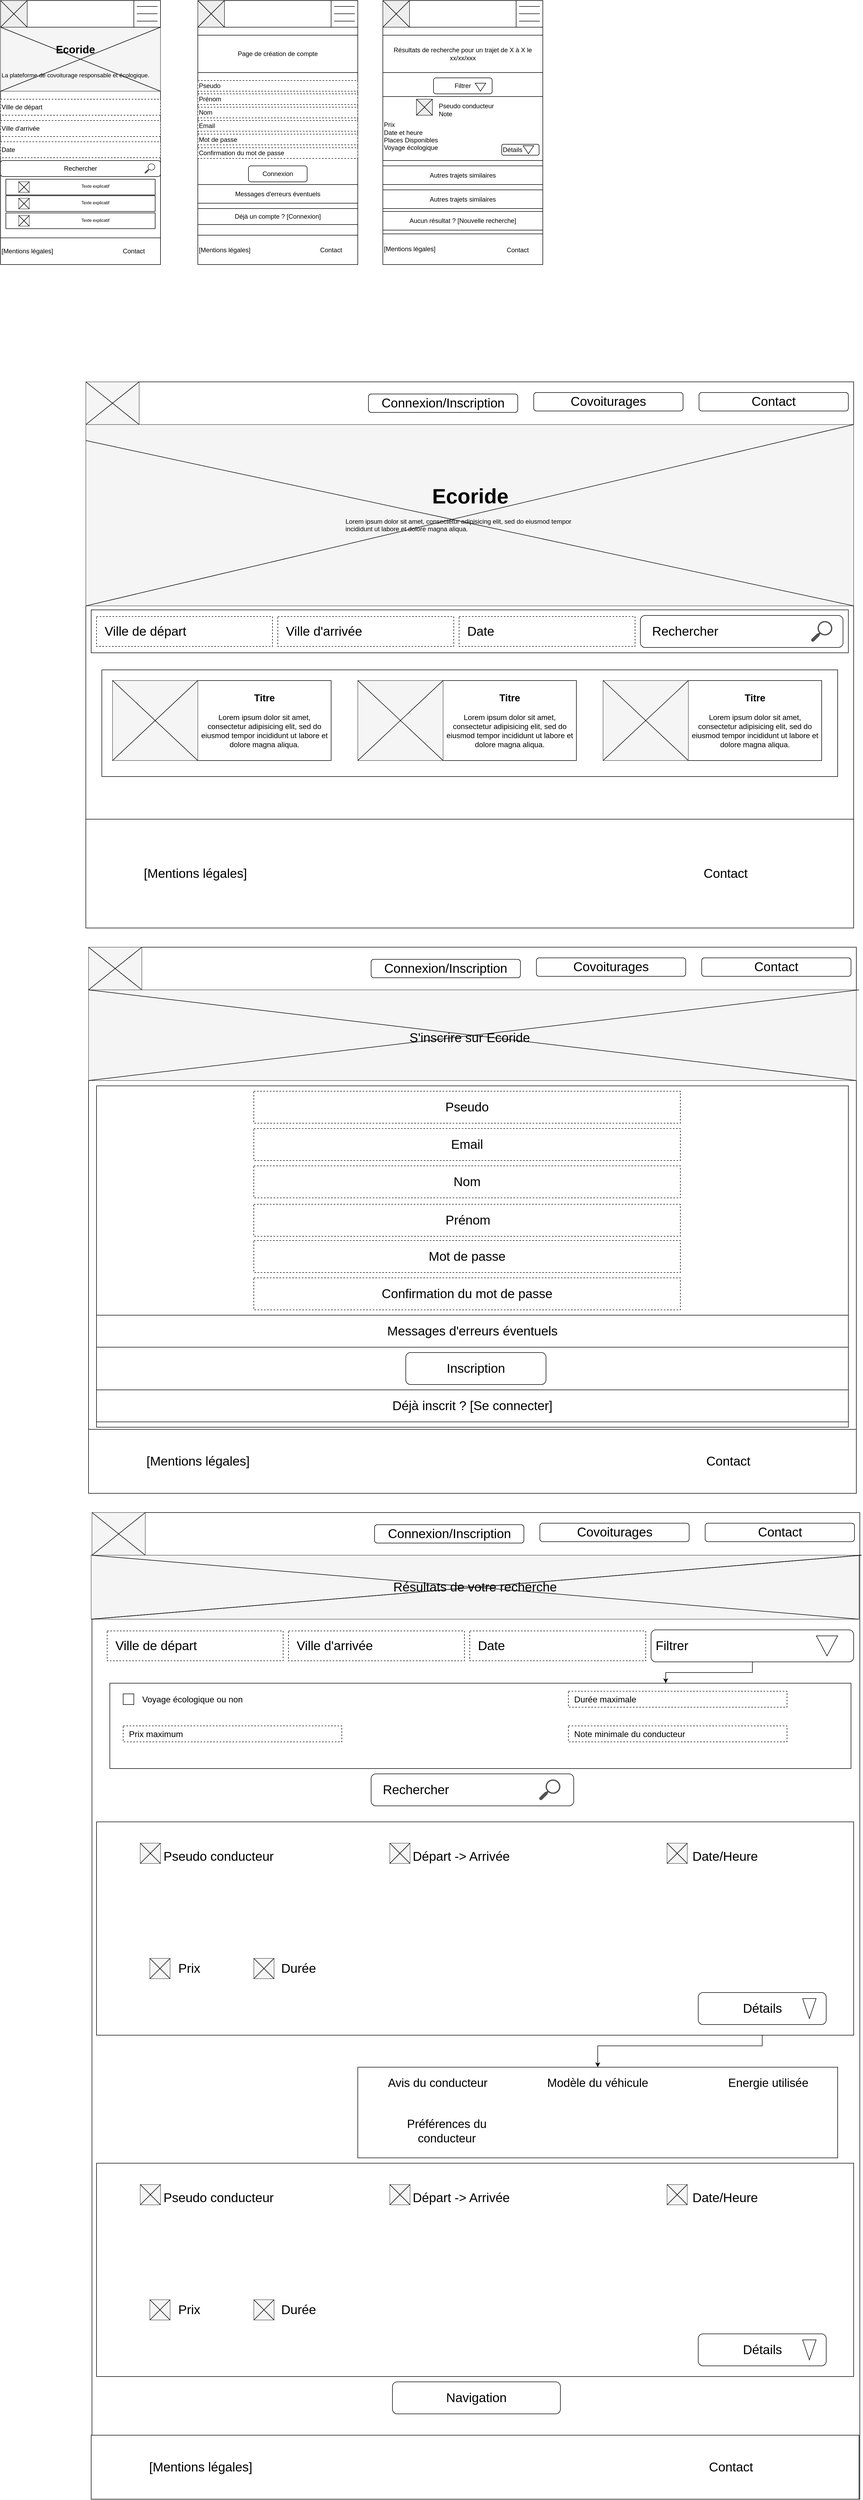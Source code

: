 <mxfile version="26.2.13">
  <diagram name="Page-1" id="P7umwvMnct3yrD_lnNOu">
    <mxGraphModel dx="3423" dy="1351" grid="1" gridSize="10" guides="1" tooltips="1" connect="1" arrows="1" fold="1" page="1" pageScale="1" pageWidth="827" pageHeight="1169" math="0" shadow="0">
      <root>
        <mxCell id="0" />
        <mxCell id="1" parent="0" />
        <mxCell id="SwhnOXpRfIDaBbRT-I1B-248" value="" style="rounded=0;whiteSpace=wrap;html=1;" parent="1" vertex="1">
          <mxGeometry x="-30" y="1300" width="1440" height="1024" as="geometry" />
        </mxCell>
        <mxCell id="SwhnOXpRfIDaBbRT-I1B-73" value="" style="rounded=0;whiteSpace=wrap;html=1;" parent="1" vertex="1">
          <mxGeometry x="527" y="587.5" width="300" height="492.5" as="geometry" />
        </mxCell>
        <mxCell id="SwhnOXpRfIDaBbRT-I1B-46" value="" style="rounded=0;whiteSpace=wrap;html=1;" parent="1" vertex="1">
          <mxGeometry x="180" y="585" width="300" height="495" as="geometry" />
        </mxCell>
        <mxCell id="SwhnOXpRfIDaBbRT-I1B-1" value="" style="rounded=0;whiteSpace=wrap;html=1;" parent="1" vertex="1">
          <mxGeometry x="-190" y="585" width="300" height="495" as="geometry" />
        </mxCell>
        <mxCell id="SwhnOXpRfIDaBbRT-I1B-24" value="" style="group;fillColor=#eeeeee;strokeColor=#36393d;" parent="1" vertex="1" connectable="0">
          <mxGeometry x="-190" y="635" width="300" height="120" as="geometry" />
        </mxCell>
        <mxCell id="SwhnOXpRfIDaBbRT-I1B-21" value="" style="rounded=0;whiteSpace=wrap;html=1;fillColor=#f5f5f5;fontColor=#333333;strokeColor=#666666;" parent="SwhnOXpRfIDaBbRT-I1B-24" vertex="1">
          <mxGeometry width="300" height="120" as="geometry" />
        </mxCell>
        <mxCell id="SwhnOXpRfIDaBbRT-I1B-22" value="" style="endArrow=none;html=1;rounded=0;entryX=0;entryY=1;entryDx=0;entryDy=0;exitX=1;exitY=0;exitDx=0;exitDy=0;" parent="SwhnOXpRfIDaBbRT-I1B-24" source="SwhnOXpRfIDaBbRT-I1B-21" target="SwhnOXpRfIDaBbRT-I1B-21" edge="1">
          <mxGeometry width="50" height="50" relative="1" as="geometry">
            <mxPoint x="125" y="80" as="sourcePoint" />
            <mxPoint x="175" y="30" as="targetPoint" />
          </mxGeometry>
        </mxCell>
        <mxCell id="SwhnOXpRfIDaBbRT-I1B-23" value="" style="endArrow=none;html=1;rounded=0;entryX=0;entryY=0;entryDx=0;entryDy=0;exitX=1;exitY=1;exitDx=0;exitDy=0;" parent="SwhnOXpRfIDaBbRT-I1B-24" source="SwhnOXpRfIDaBbRT-I1B-21" target="SwhnOXpRfIDaBbRT-I1B-21" edge="1">
          <mxGeometry width="50" height="50" relative="1" as="geometry">
            <mxPoint x="70" y="20" as="sourcePoint" />
            <mxPoint x="210" y="100" as="targetPoint" />
          </mxGeometry>
        </mxCell>
        <mxCell id="SwhnOXpRfIDaBbRT-I1B-25" value="&lt;h1 style=&quot;text-align: center; margin-top: 0px;&quot;&gt;&lt;span style=&quot;background-color: transparent; color: light-dark(rgb(0, 0, 0), rgb(255, 255, 255));&quot;&gt;&lt;font style=&quot;font-size: 20px;&quot;&gt;Ecoride&lt;/font&gt;&lt;/span&gt;&lt;/h1&gt;&lt;h1 style=&quot;margin-top: 0px;&quot;&gt;&lt;span style=&quot;background-color: transparent; color: light-dark(rgb(0, 0, 0), rgb(255, 255, 255)); font-weight: normal;&quot;&gt;&lt;font style=&quot;font-size: 11px;&quot;&gt;La plateforme de covoiturage responsable et écologique.&lt;/font&gt;&lt;/span&gt;&lt;/h1&gt;" style="text;html=1;whiteSpace=wrap;overflow=hidden;rounded=0;" parent="SwhnOXpRfIDaBbRT-I1B-24" vertex="1">
          <mxGeometry y="20" width="300" height="80" as="geometry" />
        </mxCell>
        <mxCell id="SwhnOXpRfIDaBbRT-I1B-26" value="Ville de départ" style="rounded=0;whiteSpace=wrap;html=1;dashed=1;align=left;" parent="1" vertex="1">
          <mxGeometry x="-190" y="770" width="300" height="30" as="geometry" />
        </mxCell>
        <mxCell id="SwhnOXpRfIDaBbRT-I1B-27" value="Ville d&#39;arrivée" style="rounded=0;whiteSpace=wrap;html=1;dashed=1;align=left;" parent="1" vertex="1">
          <mxGeometry x="-190" y="810" width="300" height="30" as="geometry" />
        </mxCell>
        <mxCell id="SwhnOXpRfIDaBbRT-I1B-28" value="Date" style="rounded=0;whiteSpace=wrap;html=1;dashed=1;align=left;" parent="1" vertex="1">
          <mxGeometry x="-190" y="849.75" width="300" height="30" as="geometry" />
        </mxCell>
        <mxCell id="SwhnOXpRfIDaBbRT-I1B-29" value="Rechercher" style="rounded=1;whiteSpace=wrap;html=1;" parent="1" vertex="1">
          <mxGeometry x="-190" y="885" width="300" height="30" as="geometry" />
        </mxCell>
        <mxCell id="SwhnOXpRfIDaBbRT-I1B-30" value="" style="sketch=0;pointerEvents=1;shadow=0;dashed=0;html=1;strokeColor=none;fillColor=#505050;labelPosition=center;verticalLabelPosition=bottom;verticalAlign=top;outlineConnect=0;align=center;shape=mxgraph.office.concepts.search;" parent="1" vertex="1">
          <mxGeometry x="80" y="890.5" width="20" height="19" as="geometry" />
        </mxCell>
        <mxCell id="SwhnOXpRfIDaBbRT-I1B-31" value="[Mentions légales]" style="rounded=0;whiteSpace=wrap;html=1;align=left;" parent="1" vertex="1">
          <mxGeometry x="-190" y="1030" width="300" height="50" as="geometry" />
        </mxCell>
        <mxCell id="SwhnOXpRfIDaBbRT-I1B-32" value="Contact" style="text;html=1;align=center;verticalAlign=middle;whiteSpace=wrap;rounded=0;" parent="1" vertex="1">
          <mxGeometry x="30" y="1040" width="60" height="30" as="geometry" />
        </mxCell>
        <mxCell id="SwhnOXpRfIDaBbRT-I1B-35" value="" style="group" parent="1" vertex="1" connectable="0">
          <mxGeometry x="527" y="585" width="300" height="50" as="geometry" />
        </mxCell>
        <mxCell id="SwhnOXpRfIDaBbRT-I1B-2" value="" style="rounded=0;whiteSpace=wrap;html=1;" parent="SwhnOXpRfIDaBbRT-I1B-35" vertex="1">
          <mxGeometry width="300" height="50" as="geometry" />
        </mxCell>
        <mxCell id="SwhnOXpRfIDaBbRT-I1B-8" value="" style="rounded=0;whiteSpace=wrap;html=1;fillColor=#eeeeee;strokeColor=#36393d;" parent="SwhnOXpRfIDaBbRT-I1B-35" vertex="1">
          <mxGeometry x="250" width="50" height="50" as="geometry" />
        </mxCell>
        <mxCell id="SwhnOXpRfIDaBbRT-I1B-9" value="" style="endArrow=none;html=1;rounded=0;" parent="SwhnOXpRfIDaBbRT-I1B-35" edge="1">
          <mxGeometry width="50" height="50" relative="1" as="geometry">
            <mxPoint x="250" y="50" as="sourcePoint" />
            <mxPoint x="300" as="targetPoint" />
          </mxGeometry>
        </mxCell>
        <mxCell id="SwhnOXpRfIDaBbRT-I1B-20" value="" style="group" parent="SwhnOXpRfIDaBbRT-I1B-35" vertex="1" connectable="0">
          <mxGeometry width="50" height="50" as="geometry" />
        </mxCell>
        <mxCell id="SwhnOXpRfIDaBbRT-I1B-12" value="" style="rounded=0;whiteSpace=wrap;html=1;" parent="SwhnOXpRfIDaBbRT-I1B-20" vertex="1">
          <mxGeometry width="50" height="50" as="geometry" />
        </mxCell>
        <mxCell id="SwhnOXpRfIDaBbRT-I1B-17" value="" style="endArrow=none;html=1;rounded=0;" parent="SwhnOXpRfIDaBbRT-I1B-20" edge="1">
          <mxGeometry width="50" height="50" relative="1" as="geometry">
            <mxPoint x="5.556" y="38.611" as="sourcePoint" />
            <mxPoint x="44.444" y="38.611" as="targetPoint" />
          </mxGeometry>
        </mxCell>
        <mxCell id="SwhnOXpRfIDaBbRT-I1B-18" value="" style="endArrow=none;html=1;rounded=0;" parent="SwhnOXpRfIDaBbRT-I1B-20" edge="1">
          <mxGeometry width="50" height="50" relative="1" as="geometry">
            <mxPoint x="5.556" y="24.722" as="sourcePoint" />
            <mxPoint x="44.444" y="24.722" as="targetPoint" />
          </mxGeometry>
        </mxCell>
        <mxCell id="SwhnOXpRfIDaBbRT-I1B-19" value="" style="endArrow=none;html=1;rounded=0;" parent="SwhnOXpRfIDaBbRT-I1B-20" edge="1">
          <mxGeometry width="50" height="50" relative="1" as="geometry">
            <mxPoint x="5.556" y="11.111" as="sourcePoint" />
            <mxPoint x="44.444" y="11.111" as="targetPoint" />
          </mxGeometry>
        </mxCell>
        <mxCell id="SwhnOXpRfIDaBbRT-I1B-34" value="" style="endArrow=none;html=1;rounded=0;entryX=0;entryY=0;entryDx=0;entryDy=0;exitX=1;exitY=1;exitDx=0;exitDy=0;" parent="SwhnOXpRfIDaBbRT-I1B-35" source="SwhnOXpRfIDaBbRT-I1B-8" target="SwhnOXpRfIDaBbRT-I1B-8" edge="1">
          <mxGeometry width="50" height="50" relative="1" as="geometry">
            <mxPoint x="190" y="130" as="sourcePoint" />
            <mxPoint x="240" y="80" as="targetPoint" />
          </mxGeometry>
        </mxCell>
        <mxCell id="SwhnOXpRfIDaBbRT-I1B-202" value="" style="group" parent="SwhnOXpRfIDaBbRT-I1B-35" vertex="1" connectable="0">
          <mxGeometry width="300" height="50" as="geometry" />
        </mxCell>
        <mxCell id="SwhnOXpRfIDaBbRT-I1B-203" value="" style="rounded=0;whiteSpace=wrap;html=1;" parent="SwhnOXpRfIDaBbRT-I1B-202" vertex="1">
          <mxGeometry width="300" height="50" as="geometry" />
        </mxCell>
        <mxCell id="SwhnOXpRfIDaBbRT-I1B-204" value="" style="rounded=0;whiteSpace=wrap;html=1;fillColor=#eeeeee;strokeColor=#36393d;" parent="SwhnOXpRfIDaBbRT-I1B-202" vertex="1">
          <mxGeometry width="50" height="50" as="geometry" />
        </mxCell>
        <mxCell id="SwhnOXpRfIDaBbRT-I1B-205" value="" style="endArrow=none;html=1;rounded=0;" parent="SwhnOXpRfIDaBbRT-I1B-202" edge="1">
          <mxGeometry width="50" height="50" relative="1" as="geometry">
            <mxPoint y="50" as="sourcePoint" />
            <mxPoint x="50" as="targetPoint" />
          </mxGeometry>
        </mxCell>
        <mxCell id="SwhnOXpRfIDaBbRT-I1B-206" value="" style="group" parent="SwhnOXpRfIDaBbRT-I1B-202" vertex="1" connectable="0">
          <mxGeometry x="250" width="50" height="50" as="geometry" />
        </mxCell>
        <mxCell id="SwhnOXpRfIDaBbRT-I1B-207" value="" style="rounded=0;whiteSpace=wrap;html=1;" parent="SwhnOXpRfIDaBbRT-I1B-206" vertex="1">
          <mxGeometry width="50" height="50" as="geometry" />
        </mxCell>
        <mxCell id="SwhnOXpRfIDaBbRT-I1B-208" value="" style="endArrow=none;html=1;rounded=0;" parent="SwhnOXpRfIDaBbRT-I1B-206" edge="1">
          <mxGeometry width="50" height="50" relative="1" as="geometry">
            <mxPoint x="5.556" y="38.611" as="sourcePoint" />
            <mxPoint x="44.444" y="38.611" as="targetPoint" />
          </mxGeometry>
        </mxCell>
        <mxCell id="SwhnOXpRfIDaBbRT-I1B-209" value="" style="endArrow=none;html=1;rounded=0;" parent="SwhnOXpRfIDaBbRT-I1B-206" edge="1">
          <mxGeometry width="50" height="50" relative="1" as="geometry">
            <mxPoint x="5.556" y="24.722" as="sourcePoint" />
            <mxPoint x="44.444" y="24.722" as="targetPoint" />
          </mxGeometry>
        </mxCell>
        <mxCell id="SwhnOXpRfIDaBbRT-I1B-210" value="" style="endArrow=none;html=1;rounded=0;" parent="SwhnOXpRfIDaBbRT-I1B-206" edge="1">
          <mxGeometry width="50" height="50" relative="1" as="geometry">
            <mxPoint x="5.556" y="11.111" as="sourcePoint" />
            <mxPoint x="44.444" y="11.111" as="targetPoint" />
          </mxGeometry>
        </mxCell>
        <mxCell id="SwhnOXpRfIDaBbRT-I1B-211" value="" style="endArrow=none;html=1;rounded=0;entryX=0;entryY=0;entryDx=0;entryDy=0;exitX=1;exitY=1;exitDx=0;exitDy=0;" parent="SwhnOXpRfIDaBbRT-I1B-202" source="SwhnOXpRfIDaBbRT-I1B-204" target="SwhnOXpRfIDaBbRT-I1B-204" edge="1">
          <mxGeometry width="50" height="50" relative="1" as="geometry">
            <mxPoint x="190" y="130" as="sourcePoint" />
            <mxPoint x="240" y="80" as="targetPoint" />
          </mxGeometry>
        </mxCell>
        <mxCell id="SwhnOXpRfIDaBbRT-I1B-36" value="" style="group" parent="1" vertex="1" connectable="0">
          <mxGeometry x="-190" y="585" width="300" height="50" as="geometry" />
        </mxCell>
        <mxCell id="SwhnOXpRfIDaBbRT-I1B-37" value="" style="rounded=0;whiteSpace=wrap;html=1;" parent="SwhnOXpRfIDaBbRT-I1B-36" vertex="1">
          <mxGeometry width="300" height="50" as="geometry" />
        </mxCell>
        <mxCell id="SwhnOXpRfIDaBbRT-I1B-38" value="" style="rounded=0;whiteSpace=wrap;html=1;fillColor=#eeeeee;strokeColor=#36393d;" parent="SwhnOXpRfIDaBbRT-I1B-36" vertex="1">
          <mxGeometry width="50" height="50" as="geometry" />
        </mxCell>
        <mxCell id="SwhnOXpRfIDaBbRT-I1B-39" value="" style="endArrow=none;html=1;rounded=0;" parent="SwhnOXpRfIDaBbRT-I1B-36" edge="1">
          <mxGeometry width="50" height="50" relative="1" as="geometry">
            <mxPoint y="50" as="sourcePoint" />
            <mxPoint x="50" as="targetPoint" />
          </mxGeometry>
        </mxCell>
        <mxCell id="SwhnOXpRfIDaBbRT-I1B-40" value="" style="group" parent="SwhnOXpRfIDaBbRT-I1B-36" vertex="1" connectable="0">
          <mxGeometry x="250" width="50" height="50" as="geometry" />
        </mxCell>
        <mxCell id="SwhnOXpRfIDaBbRT-I1B-41" value="" style="rounded=0;whiteSpace=wrap;html=1;" parent="SwhnOXpRfIDaBbRT-I1B-40" vertex="1">
          <mxGeometry width="50" height="50" as="geometry" />
        </mxCell>
        <mxCell id="SwhnOXpRfIDaBbRT-I1B-42" value="" style="endArrow=none;html=1;rounded=0;" parent="SwhnOXpRfIDaBbRT-I1B-40" edge="1">
          <mxGeometry width="50" height="50" relative="1" as="geometry">
            <mxPoint x="5.556" y="38.611" as="sourcePoint" />
            <mxPoint x="44.444" y="38.611" as="targetPoint" />
          </mxGeometry>
        </mxCell>
        <mxCell id="SwhnOXpRfIDaBbRT-I1B-43" value="" style="endArrow=none;html=1;rounded=0;" parent="SwhnOXpRfIDaBbRT-I1B-40" edge="1">
          <mxGeometry width="50" height="50" relative="1" as="geometry">
            <mxPoint x="5.556" y="24.722" as="sourcePoint" />
            <mxPoint x="44.444" y="24.722" as="targetPoint" />
          </mxGeometry>
        </mxCell>
        <mxCell id="SwhnOXpRfIDaBbRT-I1B-44" value="" style="endArrow=none;html=1;rounded=0;" parent="SwhnOXpRfIDaBbRT-I1B-40" edge="1">
          <mxGeometry width="50" height="50" relative="1" as="geometry">
            <mxPoint x="5.556" y="11.111" as="sourcePoint" />
            <mxPoint x="44.444" y="11.111" as="targetPoint" />
          </mxGeometry>
        </mxCell>
        <mxCell id="SwhnOXpRfIDaBbRT-I1B-45" value="" style="endArrow=none;html=1;rounded=0;entryX=0;entryY=0;entryDx=0;entryDy=0;exitX=1;exitY=1;exitDx=0;exitDy=0;" parent="SwhnOXpRfIDaBbRT-I1B-36" source="SwhnOXpRfIDaBbRT-I1B-38" target="SwhnOXpRfIDaBbRT-I1B-38" edge="1">
          <mxGeometry width="50" height="50" relative="1" as="geometry">
            <mxPoint x="190" y="130" as="sourcePoint" />
            <mxPoint x="240" y="80" as="targetPoint" />
          </mxGeometry>
        </mxCell>
        <mxCell id="SwhnOXpRfIDaBbRT-I1B-61" value="&lt;div style=&quot;&quot;&gt;&lt;span style=&quot;background-color: transparent; color: light-dark(rgb(0, 0, 0), rgb(255, 255, 255));&quot;&gt;&lt;br&gt;&lt;/span&gt;&lt;/div&gt;&lt;div style=&quot;&quot;&gt;&lt;span style=&quot;background-color: transparent; color: light-dark(rgb(0, 0, 0), rgb(255, 255, 255));&quot;&gt;&lt;br&gt;&lt;/span&gt;&lt;/div&gt;&lt;div style=&quot;&quot;&gt;&lt;span style=&quot;background-color: transparent; color: light-dark(rgb(0, 0, 0), rgb(255, 255, 255));&quot;&gt;Prix&lt;/span&gt;&lt;/div&gt;&lt;div&gt;&lt;div style=&quot;&quot;&gt;&lt;span style=&quot;background-color: transparent; color: light-dark(rgb(0, 0, 0), rgb(255, 255, 255));&quot;&gt;Date et h&lt;/span&gt;&lt;span style=&quot;background-color: transparent; color: light-dark(rgb(0, 0, 0), rgb(255, 255, 255));&quot;&gt;eure&lt;/span&gt;&lt;/div&gt;&lt;/div&gt;&lt;div style=&quot;&quot;&gt;Places Disponibles&lt;/div&gt;&lt;div style=&quot;&quot;&gt;Voyage écologique&lt;br&gt;&lt;/div&gt;" style="rounded=0;whiteSpace=wrap;html=1;align=left;" parent="1" vertex="1">
          <mxGeometry x="527" y="765" width="300" height="120" as="geometry" />
        </mxCell>
        <mxCell id="SwhnOXpRfIDaBbRT-I1B-62" value="Prénom" style="rounded=0;whiteSpace=wrap;html=1;dashed=1;align=left;" parent="1" vertex="1">
          <mxGeometry x="180" y="760" width="300" height="20" as="geometry" />
        </mxCell>
        <mxCell id="SwhnOXpRfIDaBbRT-I1B-63" value="Nom" style="rounded=0;whiteSpace=wrap;html=1;dashed=1;align=left;" parent="1" vertex="1">
          <mxGeometry x="180" y="785" width="300" height="20" as="geometry" />
        </mxCell>
        <mxCell id="SwhnOXpRfIDaBbRT-I1B-64" value="Email" style="rounded=0;whiteSpace=wrap;html=1;dashed=1;align=left;" parent="1" vertex="1">
          <mxGeometry x="180" y="810" width="300" height="20" as="geometry" />
        </mxCell>
        <mxCell id="SwhnOXpRfIDaBbRT-I1B-65" value="Mot de passe" style="rounded=0;whiteSpace=wrap;html=1;dashed=1;align=left;" parent="1" vertex="1">
          <mxGeometry x="180" y="835.5" width="300" height="20" as="geometry" />
        </mxCell>
        <mxCell id="SwhnOXpRfIDaBbRT-I1B-66" value="Confirmation du mot de passe" style="rounded=0;whiteSpace=wrap;html=1;dashed=1;align=left;" parent="1" vertex="1">
          <mxGeometry x="180" y="861" width="300" height="20" as="geometry" />
        </mxCell>
        <mxCell id="SwhnOXpRfIDaBbRT-I1B-67" value="Connexion" style="rounded=1;whiteSpace=wrap;html=1;" parent="1" vertex="1">
          <mxGeometry x="275" y="895" width="110" height="30" as="geometry" />
        </mxCell>
        <mxCell id="SwhnOXpRfIDaBbRT-I1B-68" value="Messages d&#39;erreurs éventuels" style="rounded=0;whiteSpace=wrap;html=1;" parent="1" vertex="1">
          <mxGeometry x="180" y="930" width="300" height="35" as="geometry" />
        </mxCell>
        <mxCell id="SwhnOXpRfIDaBbRT-I1B-69" value="[Mentions légales]" style="rounded=0;whiteSpace=wrap;html=1;align=left;" parent="1" vertex="1">
          <mxGeometry x="180" y="1025" width="300" height="55" as="geometry" />
        </mxCell>
        <mxCell id="SwhnOXpRfIDaBbRT-I1B-70" value="Contact" style="text;html=1;align=center;verticalAlign=middle;whiteSpace=wrap;rounded=0;" parent="1" vertex="1">
          <mxGeometry x="400" y="1037.5" width="60" height="30" as="geometry" />
        </mxCell>
        <mxCell id="SwhnOXpRfIDaBbRT-I1B-72" value="Déjà un compte ? [Connexion]" style="rounded=0;whiteSpace=wrap;html=1;" parent="1" vertex="1">
          <mxGeometry x="180" y="975" width="300" height="30" as="geometry" />
        </mxCell>
        <mxCell id="SwhnOXpRfIDaBbRT-I1B-74" value="Pseudo" style="rounded=0;whiteSpace=wrap;html=1;dashed=1;align=left;" parent="1" vertex="1">
          <mxGeometry x="180" y="735" width="300" height="20" as="geometry" />
        </mxCell>
        <mxCell id="SwhnOXpRfIDaBbRT-I1B-80" value="Résultats de recherche pour un trajet de X à X le xx/xx/xxx" style="rounded=0;whiteSpace=wrap;html=1;" parent="1" vertex="1">
          <mxGeometry x="527" y="650" width="300" height="70" as="geometry" />
        </mxCell>
        <mxCell id="SwhnOXpRfIDaBbRT-I1B-81" value="Filtrer" style="rounded=1;whiteSpace=wrap;html=1;" parent="1" vertex="1">
          <mxGeometry x="622" y="730" width="110" height="30" as="geometry" />
        </mxCell>
        <mxCell id="SwhnOXpRfIDaBbRT-I1B-82" value="" style="triangle;whiteSpace=wrap;html=1;direction=south;" parent="1" vertex="1">
          <mxGeometry x="700" y="740" width="20" height="15" as="geometry" />
        </mxCell>
        <mxCell id="SwhnOXpRfIDaBbRT-I1B-98" value="" style="group" parent="1" vertex="1" connectable="0">
          <mxGeometry x="590" y="770" width="30" height="30" as="geometry" />
        </mxCell>
        <mxCell id="SwhnOXpRfIDaBbRT-I1B-95" value="" style="rounded=0;whiteSpace=wrap;html=1;fillColor=#eeeeee;strokeColor=#36393d;" parent="SwhnOXpRfIDaBbRT-I1B-98" vertex="1">
          <mxGeometry width="30" height="30" as="geometry" />
        </mxCell>
        <mxCell id="SwhnOXpRfIDaBbRT-I1B-96" value="" style="endArrow=none;html=1;rounded=0;entryX=0;entryY=0;entryDx=0;entryDy=0;" parent="SwhnOXpRfIDaBbRT-I1B-98" target="SwhnOXpRfIDaBbRT-I1B-95" edge="1">
          <mxGeometry width="50" height="50" relative="1" as="geometry">
            <mxPoint x="30" y="30" as="sourcePoint" />
            <mxPoint x="-1.8" as="targetPoint" />
          </mxGeometry>
        </mxCell>
        <mxCell id="SwhnOXpRfIDaBbRT-I1B-97" value="" style="endArrow=none;html=1;rounded=0;entryX=1;entryY=0;entryDx=0;entryDy=0;exitX=0;exitY=1;exitDx=0;exitDy=0;" parent="SwhnOXpRfIDaBbRT-I1B-98" source="SwhnOXpRfIDaBbRT-I1B-95" target="SwhnOXpRfIDaBbRT-I1B-95" edge="1">
          <mxGeometry width="50" height="50" relative="1" as="geometry">
            <mxPoint x="-1.8" y="30" as="sourcePoint" />
            <mxPoint x="28.2" as="targetPoint" />
          </mxGeometry>
        </mxCell>
        <mxCell id="SwhnOXpRfIDaBbRT-I1B-99" value="Pseudo conducteur&lt;div&gt;Note&lt;/div&gt;" style="text;html=1;align=left;verticalAlign=middle;resizable=0;points=[];autosize=1;strokeColor=none;fillColor=none;" parent="1" vertex="1">
          <mxGeometry x="630" y="770" width="130" height="40" as="geometry" />
        </mxCell>
        <mxCell id="SwhnOXpRfIDaBbRT-I1B-100" value="Détails" style="rounded=1;whiteSpace=wrap;html=1;align=left;" parent="1" vertex="1">
          <mxGeometry x="750" y="854.5" width="70" height="20.5" as="geometry" />
        </mxCell>
        <mxCell id="SwhnOXpRfIDaBbRT-I1B-101" value="" style="triangle;whiteSpace=wrap;html=1;direction=south;" parent="1" vertex="1">
          <mxGeometry x="790" y="857.25" width="20" height="15" as="geometry" />
        </mxCell>
        <mxCell id="SwhnOXpRfIDaBbRT-I1B-104" value="Autres trajets similaires" style="rounded=0;whiteSpace=wrap;html=1;" parent="1" vertex="1">
          <mxGeometry x="527" y="895" width="300" height="35" as="geometry" />
        </mxCell>
        <mxCell id="SwhnOXpRfIDaBbRT-I1B-105" value="Aucun résultat ? [Nouvelle recherche]" style="rounded=0;whiteSpace=wrap;html=1;" parent="1" vertex="1">
          <mxGeometry x="527" y="980.5" width="300" height="35" as="geometry" />
        </mxCell>
        <mxCell id="SwhnOXpRfIDaBbRT-I1B-106" value="[Mentions légales]" style="rounded=0;whiteSpace=wrap;html=1;align=left;" parent="1" vertex="1">
          <mxGeometry x="527" y="1022.5" width="300" height="57.5" as="geometry" />
        </mxCell>
        <mxCell id="SwhnOXpRfIDaBbRT-I1B-107" value="Contact" style="text;html=1;align=center;verticalAlign=middle;whiteSpace=wrap;rounded=0;" parent="1" vertex="1">
          <mxGeometry x="750" y="1037.5" width="60" height="30" as="geometry" />
        </mxCell>
        <mxCell id="SwhnOXpRfIDaBbRT-I1B-108" value="Page de création de compte" style="rounded=0;whiteSpace=wrap;html=1;" parent="1" vertex="1">
          <mxGeometry x="180" y="650" width="300" height="70" as="geometry" />
        </mxCell>
        <mxCell id="SwhnOXpRfIDaBbRT-I1B-191" value="Autres trajets similaires" style="rounded=0;whiteSpace=wrap;html=1;" parent="1" vertex="1">
          <mxGeometry x="527" y="940" width="300" height="35" as="geometry" />
        </mxCell>
        <mxCell id="SwhnOXpRfIDaBbRT-I1B-192" value="" style="group" parent="1" vertex="1" connectable="0">
          <mxGeometry x="180" y="585" width="300" height="50" as="geometry" />
        </mxCell>
        <mxCell id="SwhnOXpRfIDaBbRT-I1B-193" value="" style="rounded=0;whiteSpace=wrap;html=1;" parent="SwhnOXpRfIDaBbRT-I1B-192" vertex="1">
          <mxGeometry width="300" height="50" as="geometry" />
        </mxCell>
        <mxCell id="SwhnOXpRfIDaBbRT-I1B-194" value="" style="rounded=0;whiteSpace=wrap;html=1;fillColor=#eeeeee;strokeColor=#36393d;" parent="SwhnOXpRfIDaBbRT-I1B-192" vertex="1">
          <mxGeometry width="50" height="50" as="geometry" />
        </mxCell>
        <mxCell id="SwhnOXpRfIDaBbRT-I1B-195" value="" style="endArrow=none;html=1;rounded=0;" parent="SwhnOXpRfIDaBbRT-I1B-192" edge="1">
          <mxGeometry width="50" height="50" relative="1" as="geometry">
            <mxPoint y="50" as="sourcePoint" />
            <mxPoint x="50" as="targetPoint" />
          </mxGeometry>
        </mxCell>
        <mxCell id="SwhnOXpRfIDaBbRT-I1B-196" value="" style="group" parent="SwhnOXpRfIDaBbRT-I1B-192" vertex="1" connectable="0">
          <mxGeometry x="250" width="50" height="50" as="geometry" />
        </mxCell>
        <mxCell id="SwhnOXpRfIDaBbRT-I1B-197" value="" style="rounded=0;whiteSpace=wrap;html=1;" parent="SwhnOXpRfIDaBbRT-I1B-196" vertex="1">
          <mxGeometry width="50" height="50" as="geometry" />
        </mxCell>
        <mxCell id="SwhnOXpRfIDaBbRT-I1B-198" value="" style="endArrow=none;html=1;rounded=0;" parent="SwhnOXpRfIDaBbRT-I1B-196" edge="1">
          <mxGeometry width="50" height="50" relative="1" as="geometry">
            <mxPoint x="5.556" y="38.611" as="sourcePoint" />
            <mxPoint x="44.444" y="38.611" as="targetPoint" />
          </mxGeometry>
        </mxCell>
        <mxCell id="SwhnOXpRfIDaBbRT-I1B-199" value="" style="endArrow=none;html=1;rounded=0;" parent="SwhnOXpRfIDaBbRT-I1B-196" edge="1">
          <mxGeometry width="50" height="50" relative="1" as="geometry">
            <mxPoint x="5.556" y="24.722" as="sourcePoint" />
            <mxPoint x="44.444" y="24.722" as="targetPoint" />
          </mxGeometry>
        </mxCell>
        <mxCell id="SwhnOXpRfIDaBbRT-I1B-200" value="" style="endArrow=none;html=1;rounded=0;" parent="SwhnOXpRfIDaBbRT-I1B-196" edge="1">
          <mxGeometry width="50" height="50" relative="1" as="geometry">
            <mxPoint x="5.556" y="11.111" as="sourcePoint" />
            <mxPoint x="44.444" y="11.111" as="targetPoint" />
          </mxGeometry>
        </mxCell>
        <mxCell id="SwhnOXpRfIDaBbRT-I1B-201" value="" style="endArrow=none;html=1;rounded=0;entryX=0;entryY=0;entryDx=0;entryDy=0;exitX=1;exitY=1;exitDx=0;exitDy=0;" parent="SwhnOXpRfIDaBbRT-I1B-192" source="SwhnOXpRfIDaBbRT-I1B-194" target="SwhnOXpRfIDaBbRT-I1B-194" edge="1">
          <mxGeometry width="50" height="50" relative="1" as="geometry">
            <mxPoint x="190" y="130" as="sourcePoint" />
            <mxPoint x="240" y="80" as="targetPoint" />
          </mxGeometry>
        </mxCell>
        <mxCell id="SwhnOXpRfIDaBbRT-I1B-230" value="" style="group" parent="1" vertex="1" connectable="0">
          <mxGeometry x="-180" y="983.25" width="280" height="29.5" as="geometry" />
        </mxCell>
        <mxCell id="SwhnOXpRfIDaBbRT-I1B-213" value="" style="rounded=0;whiteSpace=wrap;html=1;" parent="SwhnOXpRfIDaBbRT-I1B-230" vertex="1">
          <mxGeometry width="280" height="29.5" as="geometry" />
        </mxCell>
        <mxCell id="SwhnOXpRfIDaBbRT-I1B-218" value="" style="group" parent="SwhnOXpRfIDaBbRT-I1B-230" vertex="1" connectable="0">
          <mxGeometry x="24" y="4.75" width="224" height="20" as="geometry" />
        </mxCell>
        <mxCell id="SwhnOXpRfIDaBbRT-I1B-212" value="" style="whiteSpace=wrap;html=1;aspect=fixed;fillColor=#f5f5f5;fontColor=#333333;strokeColor=#666666;" parent="SwhnOXpRfIDaBbRT-I1B-218" vertex="1">
          <mxGeometry width="20" height="20" as="geometry" />
        </mxCell>
        <mxCell id="SwhnOXpRfIDaBbRT-I1B-215" value="" style="endArrow=none;html=1;rounded=0;entryX=0;entryY=0;entryDx=0;entryDy=0;exitX=1;exitY=1;exitDx=0;exitDy=0;" parent="SwhnOXpRfIDaBbRT-I1B-218" source="SwhnOXpRfIDaBbRT-I1B-212" target="SwhnOXpRfIDaBbRT-I1B-212" edge="1">
          <mxGeometry width="50" height="50" relative="1" as="geometry">
            <mxPoint x="1024" y="114.75" as="sourcePoint" />
            <mxPoint y="4.75" as="targetPoint" />
          </mxGeometry>
        </mxCell>
        <mxCell id="SwhnOXpRfIDaBbRT-I1B-216" value="" style="endArrow=none;html=1;rounded=0;entryX=0;entryY=1;entryDx=0;entryDy=0;exitX=1;exitY=0;exitDx=0;exitDy=0;" parent="SwhnOXpRfIDaBbRT-I1B-218" source="SwhnOXpRfIDaBbRT-I1B-212" target="SwhnOXpRfIDaBbRT-I1B-212" edge="1">
          <mxGeometry width="50" height="50" relative="1" as="geometry">
            <mxPoint x="96" y="29.75" as="sourcePoint" />
            <mxPoint x="32" y="9.75" as="targetPoint" />
          </mxGeometry>
        </mxCell>
        <mxCell id="SwhnOXpRfIDaBbRT-I1B-217" value="&lt;font style=&quot;font-size: 8px;&quot;&gt;Texte&amp;nbsp;&lt;/font&gt;&lt;span style=&quot;background-color: transparent; color: light-dark(rgb(0, 0, 0), rgb(255, 255, 255)); font-size: 8px;&quot;&gt;explicatif&lt;/span&gt;" style="text;html=1;align=center;verticalAlign=middle;whiteSpace=wrap;rounded=0;spacing=0;" parent="SwhnOXpRfIDaBbRT-I1B-218" vertex="1">
          <mxGeometry x="64" width="160" height="15" as="geometry" />
        </mxCell>
        <mxCell id="SwhnOXpRfIDaBbRT-I1B-256" value="" style="group" parent="1" vertex="1" connectable="0">
          <mxGeometry x="-30" y="1300" width="1440" height="90" as="geometry" />
        </mxCell>
        <mxCell id="SwhnOXpRfIDaBbRT-I1B-249" value="" style="rounded=0;whiteSpace=wrap;html=1;" parent="SwhnOXpRfIDaBbRT-I1B-256" vertex="1">
          <mxGeometry width="1440" height="80" as="geometry" />
        </mxCell>
        <mxCell id="SwhnOXpRfIDaBbRT-I1B-250" value="" style="rounded=0;whiteSpace=wrap;html=1;fillColor=#f5f5f5;fontColor=#333333;strokeColor=#666666;" parent="SwhnOXpRfIDaBbRT-I1B-256" vertex="1">
          <mxGeometry width="100" height="80" as="geometry" />
        </mxCell>
        <mxCell id="SwhnOXpRfIDaBbRT-I1B-251" value="" style="endArrow=none;html=1;rounded=0;entryX=0;entryY=0;entryDx=0;entryDy=0;exitX=1;exitY=1;exitDx=0;exitDy=0;" parent="SwhnOXpRfIDaBbRT-I1B-256" source="SwhnOXpRfIDaBbRT-I1B-250" target="SwhnOXpRfIDaBbRT-I1B-250" edge="1">
          <mxGeometry width="50" height="50" relative="1" as="geometry">
            <mxPoint x="720" y="373.846" as="sourcePoint" />
            <mxPoint x="770" y="339.231" as="targetPoint" />
          </mxGeometry>
        </mxCell>
        <mxCell id="SwhnOXpRfIDaBbRT-I1B-252" value="" style="endArrow=none;html=1;rounded=0;entryX=1;entryY=0;entryDx=0;entryDy=0;exitX=0;exitY=1;exitDx=0;exitDy=0;" parent="SwhnOXpRfIDaBbRT-I1B-256" source="SwhnOXpRfIDaBbRT-I1B-250" target="SwhnOXpRfIDaBbRT-I1B-250" edge="1">
          <mxGeometry width="50" height="50" relative="1" as="geometry">
            <mxPoint x="196.25" y="242.308" as="sourcePoint" />
            <mxPoint x="46.25" y="152.308" as="targetPoint" />
          </mxGeometry>
        </mxCell>
        <mxCell id="SwhnOXpRfIDaBbRT-I1B-253" value="&lt;font style=&quot;font-size: 24px;&quot;&gt;Connexion/Inscription&lt;/font&gt;" style="rounded=1;whiteSpace=wrap;html=1;" parent="SwhnOXpRfIDaBbRT-I1B-256" vertex="1">
          <mxGeometry x="530" y="22.692" width="280" height="34.615" as="geometry" />
        </mxCell>
        <mxCell id="SwhnOXpRfIDaBbRT-I1B-254" value="&lt;font style=&quot;font-size: 24px;&quot;&gt;Covoiturages&lt;/font&gt;" style="rounded=1;whiteSpace=wrap;html=1;" parent="SwhnOXpRfIDaBbRT-I1B-256" vertex="1">
          <mxGeometry x="840" y="20.002" width="280" height="34.615" as="geometry" />
        </mxCell>
        <mxCell id="SwhnOXpRfIDaBbRT-I1B-255" value="&lt;font style=&quot;font-size: 24px;&quot;&gt;Contact&lt;/font&gt;" style="rounded=1;whiteSpace=wrap;html=1;" parent="SwhnOXpRfIDaBbRT-I1B-256" vertex="1">
          <mxGeometry x="1150" y="20.002" width="280" height="34.615" as="geometry" />
        </mxCell>
        <mxCell id="SwhnOXpRfIDaBbRT-I1B-257" value="" style="rounded=0;whiteSpace=wrap;html=1;fillColor=#f5f5f5;fontColor=#333333;strokeColor=#666666;" parent="1" vertex="1">
          <mxGeometry x="-30" y="1380" width="1440" height="340" as="geometry" />
        </mxCell>
        <mxCell id="SwhnOXpRfIDaBbRT-I1B-258" value="" style="endArrow=none;html=1;rounded=0;entryX=1;entryY=1;entryDx=0;entryDy=0;" parent="1" target="SwhnOXpRfIDaBbRT-I1B-257" edge="1">
          <mxGeometry width="50" height="50" relative="1" as="geometry">
            <mxPoint x="-30" y="1410" as="sourcePoint" />
            <mxPoint x="740" y="1780" as="targetPoint" />
          </mxGeometry>
        </mxCell>
        <mxCell id="SwhnOXpRfIDaBbRT-I1B-259" value="" style="endArrow=none;html=1;rounded=0;entryX=1;entryY=0;entryDx=0;entryDy=0;exitX=0;exitY=1;exitDx=0;exitDy=0;" parent="1" source="SwhnOXpRfIDaBbRT-I1B-257" target="SwhnOXpRfIDaBbRT-I1B-257" edge="1">
          <mxGeometry width="50" height="50" relative="1" as="geometry">
            <mxPoint x="690" y="1830" as="sourcePoint" />
            <mxPoint x="740" y="1780" as="targetPoint" />
          </mxGeometry>
        </mxCell>
        <mxCell id="SwhnOXpRfIDaBbRT-I1B-260" value="&lt;h1 style=&quot;text-align: center; margin-top: 0px;&quot;&gt;&lt;font style=&quot;font-size: 39px;&quot;&gt;Ecoride&lt;/font&gt;&lt;/h1&gt;&lt;p&gt;Lorem ipsum dolor sit amet, consectetur adipisicing elit, sed do eiusmod tempor incididunt ut labore et dolore magna aliqua.&lt;/p&gt;" style="text;html=1;whiteSpace=wrap;overflow=hidden;rounded=0;" parent="1" vertex="1">
          <mxGeometry x="455" y="1485" width="470" height="130" as="geometry" />
        </mxCell>
        <mxCell id="SwhnOXpRfIDaBbRT-I1B-263" value="" style="group" parent="1" vertex="1" connectable="0">
          <mxGeometry x="-180" y="920" width="280" height="29.5" as="geometry" />
        </mxCell>
        <mxCell id="SwhnOXpRfIDaBbRT-I1B-264" value="" style="rounded=0;whiteSpace=wrap;html=1;" parent="SwhnOXpRfIDaBbRT-I1B-263" vertex="1">
          <mxGeometry width="280" height="29.5" as="geometry" />
        </mxCell>
        <mxCell id="SwhnOXpRfIDaBbRT-I1B-265" value="" style="group" parent="SwhnOXpRfIDaBbRT-I1B-263" vertex="1" connectable="0">
          <mxGeometry x="24" y="4.75" width="224" height="20" as="geometry" />
        </mxCell>
        <mxCell id="SwhnOXpRfIDaBbRT-I1B-266" value="" style="whiteSpace=wrap;html=1;aspect=fixed;fillColor=#f5f5f5;fontColor=#333333;strokeColor=#666666;" parent="SwhnOXpRfIDaBbRT-I1B-265" vertex="1">
          <mxGeometry width="20" height="20" as="geometry" />
        </mxCell>
        <mxCell id="SwhnOXpRfIDaBbRT-I1B-267" value="" style="endArrow=none;html=1;rounded=0;entryX=0;entryY=0;entryDx=0;entryDy=0;exitX=1;exitY=1;exitDx=0;exitDy=0;" parent="SwhnOXpRfIDaBbRT-I1B-265" source="SwhnOXpRfIDaBbRT-I1B-266" target="SwhnOXpRfIDaBbRT-I1B-266" edge="1">
          <mxGeometry width="50" height="50" relative="1" as="geometry">
            <mxPoint x="1024" y="114.75" as="sourcePoint" />
            <mxPoint y="4.75" as="targetPoint" />
          </mxGeometry>
        </mxCell>
        <mxCell id="SwhnOXpRfIDaBbRT-I1B-268" value="" style="endArrow=none;html=1;rounded=0;entryX=0;entryY=1;entryDx=0;entryDy=0;exitX=1;exitY=0;exitDx=0;exitDy=0;" parent="SwhnOXpRfIDaBbRT-I1B-265" source="SwhnOXpRfIDaBbRT-I1B-266" target="SwhnOXpRfIDaBbRT-I1B-266" edge="1">
          <mxGeometry width="50" height="50" relative="1" as="geometry">
            <mxPoint x="96" y="29.75" as="sourcePoint" />
            <mxPoint x="32" y="9.75" as="targetPoint" />
          </mxGeometry>
        </mxCell>
        <mxCell id="SwhnOXpRfIDaBbRT-I1B-269" value="&lt;font style=&quot;font-size: 8px;&quot;&gt;Texte&amp;nbsp;&lt;/font&gt;&lt;span style=&quot;background-color: transparent; color: light-dark(rgb(0, 0, 0), rgb(255, 255, 255)); font-size: 8px;&quot;&gt;explicatif&lt;/span&gt;" style="text;html=1;align=center;verticalAlign=middle;whiteSpace=wrap;rounded=0;spacing=0;" parent="SwhnOXpRfIDaBbRT-I1B-265" vertex="1">
          <mxGeometry x="64" width="160" height="15" as="geometry" />
        </mxCell>
        <mxCell id="SwhnOXpRfIDaBbRT-I1B-270" value="" style="group" parent="1" vertex="1" connectable="0">
          <mxGeometry x="-180" y="951" width="280" height="29.5" as="geometry" />
        </mxCell>
        <mxCell id="SwhnOXpRfIDaBbRT-I1B-271" value="" style="rounded=0;whiteSpace=wrap;html=1;" parent="SwhnOXpRfIDaBbRT-I1B-270" vertex="1">
          <mxGeometry width="280" height="29.5" as="geometry" />
        </mxCell>
        <mxCell id="SwhnOXpRfIDaBbRT-I1B-272" value="" style="group" parent="SwhnOXpRfIDaBbRT-I1B-270" vertex="1" connectable="0">
          <mxGeometry x="24" y="4.75" width="224" height="20" as="geometry" />
        </mxCell>
        <mxCell id="SwhnOXpRfIDaBbRT-I1B-273" value="" style="whiteSpace=wrap;html=1;aspect=fixed;fillColor=#f5f5f5;fontColor=#333333;strokeColor=#666666;" parent="SwhnOXpRfIDaBbRT-I1B-272" vertex="1">
          <mxGeometry width="20" height="20" as="geometry" />
        </mxCell>
        <mxCell id="SwhnOXpRfIDaBbRT-I1B-274" value="" style="endArrow=none;html=1;rounded=0;entryX=0;entryY=0;entryDx=0;entryDy=0;exitX=1;exitY=1;exitDx=0;exitDy=0;" parent="SwhnOXpRfIDaBbRT-I1B-272" source="SwhnOXpRfIDaBbRT-I1B-273" target="SwhnOXpRfIDaBbRT-I1B-273" edge="1">
          <mxGeometry width="50" height="50" relative="1" as="geometry">
            <mxPoint x="1024" y="114.75" as="sourcePoint" />
            <mxPoint y="4.75" as="targetPoint" />
          </mxGeometry>
        </mxCell>
        <mxCell id="SwhnOXpRfIDaBbRT-I1B-275" value="" style="endArrow=none;html=1;rounded=0;entryX=0;entryY=1;entryDx=0;entryDy=0;exitX=1;exitY=0;exitDx=0;exitDy=0;" parent="SwhnOXpRfIDaBbRT-I1B-272" source="SwhnOXpRfIDaBbRT-I1B-273" target="SwhnOXpRfIDaBbRT-I1B-273" edge="1">
          <mxGeometry width="50" height="50" relative="1" as="geometry">
            <mxPoint x="96" y="29.75" as="sourcePoint" />
            <mxPoint x="32" y="9.75" as="targetPoint" />
          </mxGeometry>
        </mxCell>
        <mxCell id="SwhnOXpRfIDaBbRT-I1B-276" value="&lt;font style=&quot;font-size: 8px;&quot;&gt;Texte&amp;nbsp;&lt;/font&gt;&lt;span style=&quot;background-color: transparent; color: light-dark(rgb(0, 0, 0), rgb(255, 255, 255)); font-size: 8px;&quot;&gt;explicatif&lt;/span&gt;" style="text;html=1;align=center;verticalAlign=middle;whiteSpace=wrap;rounded=0;spacing=0;" parent="SwhnOXpRfIDaBbRT-I1B-272" vertex="1">
          <mxGeometry x="64" width="160" height="15" as="geometry" />
        </mxCell>
        <mxCell id="SwhnOXpRfIDaBbRT-I1B-286" value="" style="group" parent="1" vertex="1" connectable="0">
          <mxGeometry x="20" y="1860" width="1360" height="180" as="geometry" />
        </mxCell>
        <mxCell id="Es2DBHv7DobXxbvyksLg-7" value="" style="rounded=0;whiteSpace=wrap;html=1;" vertex="1" parent="SwhnOXpRfIDaBbRT-I1B-286">
          <mxGeometry x="-20" y="-20" width="1380" height="200" as="geometry" />
        </mxCell>
        <mxCell id="SwhnOXpRfIDaBbRT-I1B-285" value="&lt;font style=&quot;&quot;&gt;&lt;font style=&quot;font-size: 18px;&quot;&gt;&lt;b&gt;Titre&lt;/b&gt;&lt;/font&gt;&lt;br&gt;&lt;span style=&quot;font-size: 14px; text-align: left;&quot;&gt;&lt;br&gt;&lt;/span&gt;&lt;/font&gt;&lt;div&gt;&lt;font style=&quot;&quot;&gt;&lt;span style=&quot;font-size: 14px; text-align: left;&quot;&gt;Lorem ipsum dolor sit amet, consectetur adipisicing elit, sed do eiusmod tempor incididunt ut labore et dolore magna aliqua.&lt;/span&gt;&lt;/font&gt;&lt;/div&gt;" style="rounded=0;whiteSpace=wrap;html=1;" parent="SwhnOXpRfIDaBbRT-I1B-286" vertex="1">
          <mxGeometry x="160" width="250" height="150" as="geometry" />
        </mxCell>
        <mxCell id="SwhnOXpRfIDaBbRT-I1B-282" value="" style="rounded=0;whiteSpace=wrap;html=1;fillColor=#f5f5f5;fontColor=#333333;strokeColor=#666666;" parent="SwhnOXpRfIDaBbRT-I1B-286" vertex="1">
          <mxGeometry width="160" height="150" as="geometry" />
        </mxCell>
        <mxCell id="SwhnOXpRfIDaBbRT-I1B-283" value="" style="endArrow=none;html=1;rounded=0;exitX=0;exitY=1;exitDx=0;exitDy=0;entryX=1;entryY=0;entryDx=0;entryDy=0;" parent="SwhnOXpRfIDaBbRT-I1B-286" source="SwhnOXpRfIDaBbRT-I1B-282" target="SwhnOXpRfIDaBbRT-I1B-282" edge="1">
          <mxGeometry width="50" height="50" relative="1" as="geometry">
            <mxPoint x="580" y="90" as="sourcePoint" />
            <mxPoint x="630" y="40" as="targetPoint" />
          </mxGeometry>
        </mxCell>
        <mxCell id="SwhnOXpRfIDaBbRT-I1B-284" value="" style="endArrow=none;html=1;rounded=0;exitX=0;exitY=0;exitDx=0;exitDy=0;entryX=1;entryY=1;entryDx=0;entryDy=0;" parent="SwhnOXpRfIDaBbRT-I1B-286" source="SwhnOXpRfIDaBbRT-I1B-282" target="SwhnOXpRfIDaBbRT-I1B-282" edge="1">
          <mxGeometry width="50" height="50" relative="1" as="geometry">
            <mxPoint x="10" y="160" as="sourcePoint" />
            <mxPoint x="170" y="10" as="targetPoint" />
          </mxGeometry>
        </mxCell>
        <mxCell id="SwhnOXpRfIDaBbRT-I1B-287" value="" style="group" parent="1" vertex="1" connectable="0">
          <mxGeometry x="480" y="1860" width="410" height="150" as="geometry" />
        </mxCell>
        <mxCell id="SwhnOXpRfIDaBbRT-I1B-288" value="&lt;font style=&quot;&quot;&gt;&lt;font style=&quot;font-size: 18px;&quot;&gt;&lt;b&gt;Titre&lt;/b&gt;&lt;/font&gt;&lt;br&gt;&lt;span style=&quot;font-size: 14px; text-align: left;&quot;&gt;&lt;br&gt;&lt;/span&gt;&lt;/font&gt;&lt;div&gt;&lt;font style=&quot;&quot;&gt;&lt;span style=&quot;font-size: 14px; text-align: left;&quot;&gt;Lorem ipsum dolor sit amet, consectetur adipisicing elit, sed do eiusmod tempor incididunt ut labore et dolore magna aliqua.&lt;/span&gt;&lt;/font&gt;&lt;/div&gt;" style="rounded=0;whiteSpace=wrap;html=1;" parent="SwhnOXpRfIDaBbRT-I1B-287" vertex="1">
          <mxGeometry x="160" width="250" height="150" as="geometry" />
        </mxCell>
        <mxCell id="SwhnOXpRfIDaBbRT-I1B-289" value="" style="rounded=0;whiteSpace=wrap;html=1;fillColor=#f5f5f5;fontColor=#333333;strokeColor=#666666;" parent="SwhnOXpRfIDaBbRT-I1B-287" vertex="1">
          <mxGeometry width="160" height="150" as="geometry" />
        </mxCell>
        <mxCell id="SwhnOXpRfIDaBbRT-I1B-290" value="" style="endArrow=none;html=1;rounded=0;exitX=0;exitY=1;exitDx=0;exitDy=0;entryX=1;entryY=0;entryDx=0;entryDy=0;" parent="SwhnOXpRfIDaBbRT-I1B-287" source="SwhnOXpRfIDaBbRT-I1B-289" target="SwhnOXpRfIDaBbRT-I1B-289" edge="1">
          <mxGeometry width="50" height="50" relative="1" as="geometry">
            <mxPoint x="580" y="90" as="sourcePoint" />
            <mxPoint x="630" y="40" as="targetPoint" />
          </mxGeometry>
        </mxCell>
        <mxCell id="SwhnOXpRfIDaBbRT-I1B-291" value="" style="endArrow=none;html=1;rounded=0;exitX=0;exitY=0;exitDx=0;exitDy=0;entryX=1;entryY=1;entryDx=0;entryDy=0;" parent="SwhnOXpRfIDaBbRT-I1B-287" source="SwhnOXpRfIDaBbRT-I1B-289" target="SwhnOXpRfIDaBbRT-I1B-289" edge="1">
          <mxGeometry width="50" height="50" relative="1" as="geometry">
            <mxPoint x="10" y="160" as="sourcePoint" />
            <mxPoint x="170" y="10" as="targetPoint" />
          </mxGeometry>
        </mxCell>
        <mxCell id="SwhnOXpRfIDaBbRT-I1B-292" value="" style="group" parent="1" vertex="1" connectable="0">
          <mxGeometry x="940" y="1860" width="410" height="150" as="geometry" />
        </mxCell>
        <mxCell id="SwhnOXpRfIDaBbRT-I1B-293" value="&lt;font style=&quot;&quot;&gt;&lt;font style=&quot;font-size: 18px;&quot;&gt;&lt;b&gt;Titre&lt;/b&gt;&lt;/font&gt;&lt;br&gt;&lt;span style=&quot;font-size: 14px; text-align: left;&quot;&gt;&lt;br&gt;&lt;/span&gt;&lt;/font&gt;&lt;div&gt;&lt;font style=&quot;&quot;&gt;&lt;span style=&quot;font-size: 14px; text-align: left;&quot;&gt;Lorem ipsum dolor sit amet, consectetur adipisicing elit, sed do eiusmod tempor incididunt ut labore et dolore magna aliqua.&lt;/span&gt;&lt;/font&gt;&lt;/div&gt;" style="rounded=0;whiteSpace=wrap;html=1;" parent="SwhnOXpRfIDaBbRT-I1B-292" vertex="1">
          <mxGeometry x="160" width="250" height="150" as="geometry" />
        </mxCell>
        <mxCell id="SwhnOXpRfIDaBbRT-I1B-294" value="" style="rounded=0;whiteSpace=wrap;html=1;fillColor=#f5f5f5;fontColor=#333333;strokeColor=#666666;" parent="SwhnOXpRfIDaBbRT-I1B-292" vertex="1">
          <mxGeometry width="160" height="150" as="geometry" />
        </mxCell>
        <mxCell id="SwhnOXpRfIDaBbRT-I1B-295" value="" style="endArrow=none;html=1;rounded=0;exitX=0;exitY=1;exitDx=0;exitDy=0;entryX=1;entryY=0;entryDx=0;entryDy=0;" parent="SwhnOXpRfIDaBbRT-I1B-292" source="SwhnOXpRfIDaBbRT-I1B-294" target="SwhnOXpRfIDaBbRT-I1B-294" edge="1">
          <mxGeometry width="50" height="50" relative="1" as="geometry">
            <mxPoint x="580" y="90" as="sourcePoint" />
            <mxPoint x="630" y="40" as="targetPoint" />
          </mxGeometry>
        </mxCell>
        <mxCell id="SwhnOXpRfIDaBbRT-I1B-296" value="" style="endArrow=none;html=1;rounded=0;exitX=0;exitY=0;exitDx=0;exitDy=0;entryX=1;entryY=1;entryDx=0;entryDy=0;" parent="SwhnOXpRfIDaBbRT-I1B-292" source="SwhnOXpRfIDaBbRT-I1B-294" target="SwhnOXpRfIDaBbRT-I1B-294" edge="1">
          <mxGeometry width="50" height="50" relative="1" as="geometry">
            <mxPoint x="10" y="160" as="sourcePoint" />
            <mxPoint x="170" y="10" as="targetPoint" />
          </mxGeometry>
        </mxCell>
        <mxCell id="SwhnOXpRfIDaBbRT-I1B-299" value="" style="rounded=0;whiteSpace=wrap;html=1;" parent="1" vertex="1">
          <mxGeometry x="-25" y="2360" width="1440" height="1024" as="geometry" />
        </mxCell>
        <mxCell id="SwhnOXpRfIDaBbRT-I1B-300" value="" style="group" parent="1" vertex="1" connectable="0">
          <mxGeometry x="-25" y="2360" width="1440" height="90" as="geometry" />
        </mxCell>
        <mxCell id="SwhnOXpRfIDaBbRT-I1B-301" value="" style="rounded=0;whiteSpace=wrap;html=1;" parent="SwhnOXpRfIDaBbRT-I1B-300" vertex="1">
          <mxGeometry width="1440" height="80" as="geometry" />
        </mxCell>
        <mxCell id="SwhnOXpRfIDaBbRT-I1B-302" value="" style="rounded=0;whiteSpace=wrap;html=1;fillColor=#f5f5f5;fontColor=#333333;strokeColor=#666666;" parent="SwhnOXpRfIDaBbRT-I1B-300" vertex="1">
          <mxGeometry width="100" height="80" as="geometry" />
        </mxCell>
        <mxCell id="SwhnOXpRfIDaBbRT-I1B-303" value="" style="endArrow=none;html=1;rounded=0;entryX=0;entryY=0;entryDx=0;entryDy=0;exitX=1;exitY=1;exitDx=0;exitDy=0;" parent="SwhnOXpRfIDaBbRT-I1B-300" source="SwhnOXpRfIDaBbRT-I1B-302" target="SwhnOXpRfIDaBbRT-I1B-302" edge="1">
          <mxGeometry width="50" height="50" relative="1" as="geometry">
            <mxPoint x="720" y="373.846" as="sourcePoint" />
            <mxPoint x="770" y="339.231" as="targetPoint" />
          </mxGeometry>
        </mxCell>
        <mxCell id="SwhnOXpRfIDaBbRT-I1B-304" value="" style="endArrow=none;html=1;rounded=0;entryX=1;entryY=0;entryDx=0;entryDy=0;exitX=0;exitY=1;exitDx=0;exitDy=0;" parent="SwhnOXpRfIDaBbRT-I1B-300" source="SwhnOXpRfIDaBbRT-I1B-302" target="SwhnOXpRfIDaBbRT-I1B-302" edge="1">
          <mxGeometry width="50" height="50" relative="1" as="geometry">
            <mxPoint x="196.25" y="242.308" as="sourcePoint" />
            <mxPoint x="46.25" y="152.308" as="targetPoint" />
          </mxGeometry>
        </mxCell>
        <mxCell id="SwhnOXpRfIDaBbRT-I1B-305" value="&lt;font style=&quot;font-size: 24px;&quot;&gt;Connexion/Inscription&lt;/font&gt;" style="rounded=1;whiteSpace=wrap;html=1;" parent="SwhnOXpRfIDaBbRT-I1B-300" vertex="1">
          <mxGeometry x="530" y="22.692" width="280" height="34.615" as="geometry" />
        </mxCell>
        <mxCell id="SwhnOXpRfIDaBbRT-I1B-306" value="&lt;font style=&quot;font-size: 24px;&quot;&gt;Covoiturages&lt;/font&gt;" style="rounded=1;whiteSpace=wrap;html=1;" parent="SwhnOXpRfIDaBbRT-I1B-300" vertex="1">
          <mxGeometry x="840" y="20.002" width="280" height="34.615" as="geometry" />
        </mxCell>
        <mxCell id="SwhnOXpRfIDaBbRT-I1B-307" value="&lt;font style=&quot;font-size: 24px;&quot;&gt;Contact&lt;/font&gt;" style="rounded=1;whiteSpace=wrap;html=1;" parent="SwhnOXpRfIDaBbRT-I1B-300" vertex="1">
          <mxGeometry x="1150" y="20.002" width="280" height="34.615" as="geometry" />
        </mxCell>
        <mxCell id="SwhnOXpRfIDaBbRT-I1B-314" value="" style="rounded=0;whiteSpace=wrap;html=1;" parent="1" vertex="1">
          <mxGeometry x="-10" y="2620" width="1410" height="640" as="geometry" />
        </mxCell>
        <mxCell id="SwhnOXpRfIDaBbRT-I1B-315" value="&lt;font style=&quot;font-size: 24px;&quot;&gt;Pseudo&lt;/font&gt;" style="rounded=0;whiteSpace=wrap;html=1;dashed=1;align=center;" parent="1" vertex="1">
          <mxGeometry x="285" y="2630" width="800" height="60" as="geometry" />
        </mxCell>
        <mxCell id="SwhnOXpRfIDaBbRT-I1B-317" value="&lt;font style=&quot;font-size: 24px;&quot;&gt;Nom&lt;/font&gt;" style="rounded=0;whiteSpace=wrap;html=1;dashed=1;align=center;" parent="1" vertex="1">
          <mxGeometry x="285" y="2770" width="800" height="60" as="geometry" />
        </mxCell>
        <mxCell id="SwhnOXpRfIDaBbRT-I1B-318" value="&amp;nbsp;&lt;font style=&quot;font-size: 24px;&quot;&gt;Prénom&lt;/font&gt;" style="rounded=0;whiteSpace=wrap;html=1;dashed=1;align=center;" parent="1" vertex="1">
          <mxGeometry x="285" y="2842" width="800" height="60" as="geometry" />
        </mxCell>
        <mxCell id="SwhnOXpRfIDaBbRT-I1B-319" value="&lt;font style=&quot;font-size: 24px;&quot;&gt;Mot de passe&lt;/font&gt;" style="rounded=0;whiteSpace=wrap;html=1;dashed=1;align=center;" parent="1" vertex="1">
          <mxGeometry x="285" y="2910" width="800" height="60" as="geometry" />
        </mxCell>
        <mxCell id="SwhnOXpRfIDaBbRT-I1B-320" value="&lt;font style=&quot;font-size: 24px;&quot;&gt;Confirmation du mot de passe&lt;/font&gt;" style="rounded=0;whiteSpace=wrap;html=1;dashed=1;align=center;" parent="1" vertex="1">
          <mxGeometry x="285" y="2980" width="800" height="60" as="geometry" />
        </mxCell>
        <mxCell id="SwhnOXpRfIDaBbRT-I1B-321" value="&lt;font style=&quot;font-size: 24px;&quot;&gt;Messages d&#39;erreurs éventuels&lt;/font&gt;" style="rounded=0;whiteSpace=wrap;html=1;" parent="1" vertex="1">
          <mxGeometry x="-10" y="3050" width="1410" height="60" as="geometry" />
        </mxCell>
        <mxCell id="SwhnOXpRfIDaBbRT-I1B-322" value="&lt;font style=&quot;font-size: 24px;&quot;&gt;Inscription&lt;/font&gt;" style="rounded=1;whiteSpace=wrap;html=1;" parent="1" vertex="1">
          <mxGeometry x="570" y="3120" width="263" height="60" as="geometry" />
        </mxCell>
        <mxCell id="SwhnOXpRfIDaBbRT-I1B-323" value="&lt;font style=&quot;font-size: 24px;&quot;&gt;Déjà inscrit ? [Se connecter]&lt;/font&gt;" style="rounded=0;whiteSpace=wrap;html=1;" parent="1" vertex="1">
          <mxGeometry x="-10" y="3190" width="1410" height="60" as="geometry" />
        </mxCell>
        <mxCell id="SwhnOXpRfIDaBbRT-I1B-324" value="" style="group" parent="1" vertex="1" connectable="0">
          <mxGeometry x="-30" y="2120" width="1440" height="204" as="geometry" />
        </mxCell>
        <mxCell id="SwhnOXpRfIDaBbRT-I1B-297" value="&lt;font style=&quot;font-size: 24px;&quot;&gt;&lt;span style=&quot;white-space: pre;&quot;&gt;&#x9;&lt;/span&gt;&lt;span style=&quot;white-space: pre;&quot;&gt;&#x9;&lt;/span&gt;[Mentions légales]&lt;/font&gt;" style="rounded=0;whiteSpace=wrap;html=1;align=left;" parent="SwhnOXpRfIDaBbRT-I1B-324" vertex="1">
          <mxGeometry width="1440" height="204" as="geometry" />
        </mxCell>
        <mxCell id="SwhnOXpRfIDaBbRT-I1B-298" value="&lt;font style=&quot;font-size: 24px;&quot;&gt;Contact&lt;/font&gt;" style="text;html=1;align=center;verticalAlign=middle;whiteSpace=wrap;rounded=0;" parent="SwhnOXpRfIDaBbRT-I1B-324" vertex="1">
          <mxGeometry x="1170" y="87" width="60" height="30" as="geometry" />
        </mxCell>
        <mxCell id="SwhnOXpRfIDaBbRT-I1B-325" value="" style="group" parent="1" vertex="1" connectable="0">
          <mxGeometry x="-25" y="3264" width="1440" height="120" as="geometry" />
        </mxCell>
        <mxCell id="SwhnOXpRfIDaBbRT-I1B-326" value="&lt;font style=&quot;font-size: 24px;&quot;&gt;&lt;span style=&quot;white-space: pre;&quot;&gt;&#x9;&lt;/span&gt;&lt;span style=&quot;white-space: pre;&quot;&gt;&#x9;&lt;/span&gt;[Mentions légales]&lt;/font&gt;" style="rounded=0;whiteSpace=wrap;html=1;align=left;" parent="SwhnOXpRfIDaBbRT-I1B-325" vertex="1">
          <mxGeometry width="1440" height="120" as="geometry" />
        </mxCell>
        <mxCell id="SwhnOXpRfIDaBbRT-I1B-327" value="&lt;font style=&quot;font-size: 24px;&quot;&gt;Contact&lt;/font&gt;" style="text;html=1;align=center;verticalAlign=middle;whiteSpace=wrap;rounded=0;" parent="SwhnOXpRfIDaBbRT-I1B-325" vertex="1">
          <mxGeometry x="1170" y="51.176" width="60" height="17.647" as="geometry" />
        </mxCell>
        <mxCell id="SwhnOXpRfIDaBbRT-I1B-328" value="&lt;font style=&quot;font-size: 24px;&quot;&gt;Email&lt;/font&gt;" style="rounded=0;whiteSpace=wrap;html=1;dashed=1;align=center;" parent="1" vertex="1">
          <mxGeometry x="285" y="2700" width="800" height="60" as="geometry" />
        </mxCell>
        <mxCell id="SwhnOXpRfIDaBbRT-I1B-329" value="" style="rounded=0;whiteSpace=wrap;html=1;" parent="1" vertex="1">
          <mxGeometry x="-18.5" y="3420" width="1440" height="1850" as="geometry" />
        </mxCell>
        <mxCell id="SwhnOXpRfIDaBbRT-I1B-330" value="" style="group" parent="1" vertex="1" connectable="0">
          <mxGeometry x="-18.5" y="3420" width="1440" height="90" as="geometry" />
        </mxCell>
        <mxCell id="SwhnOXpRfIDaBbRT-I1B-331" value="" style="rounded=0;whiteSpace=wrap;html=1;" parent="SwhnOXpRfIDaBbRT-I1B-330" vertex="1">
          <mxGeometry width="1440" height="80" as="geometry" />
        </mxCell>
        <mxCell id="SwhnOXpRfIDaBbRT-I1B-332" value="" style="rounded=0;whiteSpace=wrap;html=1;fillColor=#f5f5f5;fontColor=#333333;strokeColor=#666666;" parent="SwhnOXpRfIDaBbRT-I1B-330" vertex="1">
          <mxGeometry width="100" height="80" as="geometry" />
        </mxCell>
        <mxCell id="SwhnOXpRfIDaBbRT-I1B-333" value="" style="endArrow=none;html=1;rounded=0;entryX=0;entryY=0;entryDx=0;entryDy=0;exitX=1;exitY=1;exitDx=0;exitDy=0;" parent="SwhnOXpRfIDaBbRT-I1B-330" source="SwhnOXpRfIDaBbRT-I1B-332" target="SwhnOXpRfIDaBbRT-I1B-332" edge="1">
          <mxGeometry width="50" height="50" relative="1" as="geometry">
            <mxPoint x="720" y="373.846" as="sourcePoint" />
            <mxPoint x="770" y="339.231" as="targetPoint" />
          </mxGeometry>
        </mxCell>
        <mxCell id="SwhnOXpRfIDaBbRT-I1B-334" value="" style="endArrow=none;html=1;rounded=0;entryX=1;entryY=0;entryDx=0;entryDy=0;exitX=0;exitY=1;exitDx=0;exitDy=0;" parent="SwhnOXpRfIDaBbRT-I1B-330" source="SwhnOXpRfIDaBbRT-I1B-332" target="SwhnOXpRfIDaBbRT-I1B-332" edge="1">
          <mxGeometry width="50" height="50" relative="1" as="geometry">
            <mxPoint x="196.25" y="242.308" as="sourcePoint" />
            <mxPoint x="46.25" y="152.308" as="targetPoint" />
          </mxGeometry>
        </mxCell>
        <mxCell id="SwhnOXpRfIDaBbRT-I1B-335" value="&lt;font style=&quot;font-size: 24px;&quot;&gt;Connexion/Inscription&lt;/font&gt;" style="rounded=1;whiteSpace=wrap;html=1;" parent="SwhnOXpRfIDaBbRT-I1B-330" vertex="1">
          <mxGeometry x="530" y="22.692" width="280" height="34.615" as="geometry" />
        </mxCell>
        <mxCell id="SwhnOXpRfIDaBbRT-I1B-336" value="&lt;font style=&quot;font-size: 24px;&quot;&gt;Covoiturages&lt;/font&gt;" style="rounded=1;whiteSpace=wrap;html=1;" parent="SwhnOXpRfIDaBbRT-I1B-330" vertex="1">
          <mxGeometry x="840" y="20.002" width="280" height="34.615" as="geometry" />
        </mxCell>
        <mxCell id="SwhnOXpRfIDaBbRT-I1B-337" value="&lt;font style=&quot;font-size: 24px;&quot;&gt;Contact&lt;/font&gt;" style="rounded=1;whiteSpace=wrap;html=1;" parent="SwhnOXpRfIDaBbRT-I1B-330" vertex="1">
          <mxGeometry x="1150" y="20.002" width="280" height="34.615" as="geometry" />
        </mxCell>
        <mxCell id="SwhnOXpRfIDaBbRT-I1B-339" value="" style="group" parent="1" vertex="1" connectable="0">
          <mxGeometry x="-25" y="2440" width="1445" height="170" as="geometry" />
        </mxCell>
        <mxCell id="SwhnOXpRfIDaBbRT-I1B-308" value="" style="rounded=0;whiteSpace=wrap;html=1;fillColor=#f5f5f5;fontColor=#333333;strokeColor=#666666;" parent="SwhnOXpRfIDaBbRT-I1B-339" vertex="1">
          <mxGeometry width="1440" height="170" as="geometry" />
        </mxCell>
        <mxCell id="SwhnOXpRfIDaBbRT-I1B-309" value="" style="endArrow=none;html=1;rounded=0;entryX=1;entryY=1;entryDx=0;entryDy=0;" parent="SwhnOXpRfIDaBbRT-I1B-339" target="SwhnOXpRfIDaBbRT-I1B-308" edge="1">
          <mxGeometry width="50" height="50" relative="1" as="geometry">
            <mxPoint as="sourcePoint" />
            <mxPoint x="1440" y="310" as="targetPoint" />
          </mxGeometry>
        </mxCell>
        <mxCell id="SwhnOXpRfIDaBbRT-I1B-310" value="" style="endArrow=none;html=1;rounded=0;entryX=1;entryY=0;entryDx=0;entryDy=0;exitX=0;exitY=1;exitDx=0;exitDy=0;" parent="SwhnOXpRfIDaBbRT-I1B-339" source="SwhnOXpRfIDaBbRT-I1B-308" edge="1">
          <mxGeometry width="50" height="50" relative="1" as="geometry">
            <mxPoint x="5" y="340" as="sourcePoint" />
            <mxPoint x="1445" as="targetPoint" />
          </mxGeometry>
        </mxCell>
        <mxCell id="SwhnOXpRfIDaBbRT-I1B-312" value="" style="endArrow=none;html=1;rounded=0;exitX=0;exitY=1;exitDx=0;exitDy=0;" parent="SwhnOXpRfIDaBbRT-I1B-339" source="SwhnOXpRfIDaBbRT-I1B-308" target="SwhnOXpRfIDaBbRT-I1B-299" edge="1">
          <mxGeometry width="50" height="50" relative="1" as="geometry">
            <mxPoint y="170" as="sourcePoint" />
            <mxPoint x="1445" as="targetPoint" />
          </mxGeometry>
        </mxCell>
        <mxCell id="SwhnOXpRfIDaBbRT-I1B-311" value="&lt;font style=&quot;font-size: 24px;&quot;&gt;S&#39;inscrire sur Ecoride&lt;/font&gt;" style="text;html=1;align=center;verticalAlign=middle;whiteSpace=wrap;rounded=0;" parent="SwhnOXpRfIDaBbRT-I1B-339" vertex="1">
          <mxGeometry x="250" y="30" width="930" height="120" as="geometry" />
        </mxCell>
        <mxCell id="SwhnOXpRfIDaBbRT-I1B-340" value="" style="group" parent="1" vertex="1" connectable="0">
          <mxGeometry x="-20" y="3500" width="1445" height="200" as="geometry" />
        </mxCell>
        <mxCell id="SwhnOXpRfIDaBbRT-I1B-341" value="" style="rounded=0;whiteSpace=wrap;html=1;fillColor=#f5f5f5;fontColor=#333333;strokeColor=#666666;" parent="SwhnOXpRfIDaBbRT-I1B-340" vertex="1">
          <mxGeometry width="1440" height="120" as="geometry" />
        </mxCell>
        <mxCell id="SwhnOXpRfIDaBbRT-I1B-342" value="" style="endArrow=none;html=1;rounded=0;entryX=1;entryY=1;entryDx=0;entryDy=0;" parent="SwhnOXpRfIDaBbRT-I1B-340" target="SwhnOXpRfIDaBbRT-I1B-341" edge="1">
          <mxGeometry width="50" height="50" relative="1" as="geometry">
            <mxPoint as="sourcePoint" />
            <mxPoint x="1440" y="310" as="targetPoint" />
          </mxGeometry>
        </mxCell>
        <mxCell id="SwhnOXpRfIDaBbRT-I1B-343" value="" style="endArrow=none;html=1;rounded=0;entryX=1;entryY=0;entryDx=0;entryDy=0;exitX=0;exitY=1;exitDx=0;exitDy=0;" parent="SwhnOXpRfIDaBbRT-I1B-340" source="SwhnOXpRfIDaBbRT-I1B-341" edge="1">
          <mxGeometry width="50" height="50" relative="1" as="geometry">
            <mxPoint x="5" y="340" as="sourcePoint" />
            <mxPoint x="1445" as="targetPoint" />
          </mxGeometry>
        </mxCell>
        <mxCell id="SwhnOXpRfIDaBbRT-I1B-344" value="" style="endArrow=none;html=1;rounded=0;exitX=0;exitY=1;exitDx=0;exitDy=0;" parent="SwhnOXpRfIDaBbRT-I1B-340" source="SwhnOXpRfIDaBbRT-I1B-341" edge="1">
          <mxGeometry width="50" height="50" relative="1" as="geometry">
            <mxPoint y="170" as="sourcePoint" />
            <mxPoint x="1445" as="targetPoint" />
          </mxGeometry>
        </mxCell>
        <mxCell id="SwhnOXpRfIDaBbRT-I1B-345" value="&lt;font style=&quot;font-size: 24px;&quot;&gt;Résultats de votre recherche&lt;/font&gt;" style="text;html=1;align=center;verticalAlign=middle;whiteSpace=wrap;rounded=0;" parent="SwhnOXpRfIDaBbRT-I1B-340" vertex="1">
          <mxGeometry x="255" width="930" height="120" as="geometry" />
        </mxCell>
        <mxCell id="SwhnOXpRfIDaBbRT-I1B-346" value="" style="group" parent="1" vertex="1" connectable="0">
          <mxGeometry x="-10" y="1738" width="1410" height="70" as="geometry" />
        </mxCell>
        <mxCell id="Es2DBHv7DobXxbvyksLg-6" value="" style="rounded=0;whiteSpace=wrap;html=1;" vertex="1" parent="SwhnOXpRfIDaBbRT-I1B-346">
          <mxGeometry x="-10" y="-10.5" width="1420" height="80.5" as="geometry" />
        </mxCell>
        <mxCell id="SwhnOXpRfIDaBbRT-I1B-277" value="&lt;font style=&quot;font-size: 24px;&quot;&gt;&amp;nbsp; Ville de départ&lt;/font&gt;" style="rounded=0;whiteSpace=wrap;html=1;dashed=1;align=left;" parent="SwhnOXpRfIDaBbRT-I1B-346" vertex="1">
          <mxGeometry y="2" width="330" height="56" as="geometry" />
        </mxCell>
        <mxCell id="SwhnOXpRfIDaBbRT-I1B-278" value="&lt;font style=&quot;font-size: 24px;&quot;&gt;&amp;nbsp; Ville d&#39;arrivée&lt;/font&gt;" style="rounded=0;whiteSpace=wrap;html=1;dashed=1;align=left;" parent="SwhnOXpRfIDaBbRT-I1B-346" vertex="1">
          <mxGeometry x="340" y="2" width="330" height="56" as="geometry" />
        </mxCell>
        <mxCell id="SwhnOXpRfIDaBbRT-I1B-279" value="&lt;span style=&quot;font-size: 24px;&quot;&gt;&amp;nbsp; Date&lt;/span&gt;" style="rounded=0;whiteSpace=wrap;html=1;dashed=1;align=left;" parent="SwhnOXpRfIDaBbRT-I1B-346" vertex="1">
          <mxGeometry x="680" y="2" width="330" height="56" as="geometry" />
        </mxCell>
        <mxCell id="SwhnOXpRfIDaBbRT-I1B-280" value="&lt;font style=&quot;font-size: 24px;&quot;&gt;&amp;nbsp; &amp;nbsp;Rechercher&lt;/font&gt;" style="rounded=1;whiteSpace=wrap;html=1;align=left;" parent="SwhnOXpRfIDaBbRT-I1B-346" vertex="1">
          <mxGeometry x="1020" width="380" height="60" as="geometry" />
        </mxCell>
        <mxCell id="SwhnOXpRfIDaBbRT-I1B-281" value="" style="sketch=0;pointerEvents=1;shadow=0;dashed=0;html=1;strokeColor=none;fillColor=#505050;labelPosition=center;verticalLabelPosition=bottom;verticalAlign=top;outlineConnect=0;align=center;shape=mxgraph.office.concepts.search;" parent="SwhnOXpRfIDaBbRT-I1B-346" vertex="1">
          <mxGeometry x="1340" y="10.5" width="40" height="39" as="geometry" />
        </mxCell>
        <mxCell id="SwhnOXpRfIDaBbRT-I1B-348" value="&lt;font style=&quot;font-size: 24px;&quot;&gt;&amp;nbsp; Ville de départ&lt;/font&gt;" style="rounded=0;whiteSpace=wrap;html=1;dashed=1;align=left;" parent="1" vertex="1">
          <mxGeometry x="10" y="3642" width="330" height="56" as="geometry" />
        </mxCell>
        <mxCell id="SwhnOXpRfIDaBbRT-I1B-349" value="&lt;font style=&quot;font-size: 24px;&quot;&gt;&amp;nbsp; Ville d&#39;arrivée&lt;/font&gt;" style="rounded=0;whiteSpace=wrap;html=1;dashed=1;align=left;" parent="1" vertex="1">
          <mxGeometry x="350" y="3642" width="330" height="56" as="geometry" />
        </mxCell>
        <mxCell id="SwhnOXpRfIDaBbRT-I1B-350" value="&lt;span style=&quot;font-size: 24px;&quot;&gt;&amp;nbsp; Date&lt;/span&gt;" style="rounded=0;whiteSpace=wrap;html=1;dashed=1;align=left;" parent="1" vertex="1">
          <mxGeometry x="690" y="3642" width="330" height="56" as="geometry" />
        </mxCell>
        <mxCell id="SwhnOXpRfIDaBbRT-I1B-353" value="" style="group" parent="1" vertex="1" connectable="0">
          <mxGeometry x="505" y="3910" width="380" height="60" as="geometry" />
        </mxCell>
        <mxCell id="SwhnOXpRfIDaBbRT-I1B-351" value="&lt;font style=&quot;font-size: 24px;&quot;&gt;&amp;nbsp; &amp;nbsp;Rechercher&lt;/font&gt;" style="rounded=1;whiteSpace=wrap;html=1;align=left;" parent="SwhnOXpRfIDaBbRT-I1B-353" vertex="1">
          <mxGeometry width="380" height="60" as="geometry" />
        </mxCell>
        <mxCell id="SwhnOXpRfIDaBbRT-I1B-352" value="" style="sketch=0;pointerEvents=1;shadow=0;dashed=0;html=1;strokeColor=none;fillColor=#505050;labelPosition=center;verticalLabelPosition=bottom;verticalAlign=top;outlineConnect=0;align=center;shape=mxgraph.office.concepts.search;" parent="SwhnOXpRfIDaBbRT-I1B-353" vertex="1">
          <mxGeometry x="315" y="10.5" width="40" height="39" as="geometry" />
        </mxCell>
        <mxCell id="SwhnOXpRfIDaBbRT-I1B-354" value="" style="group" parent="1" vertex="1" connectable="0">
          <mxGeometry x="1030" y="3640" width="380" height="60" as="geometry" />
        </mxCell>
        <mxCell id="SwhnOXpRfIDaBbRT-I1B-355" value="&lt;font style=&quot;font-size: 24px;&quot;&gt;&amp;nbsp;Filtrer&lt;/font&gt;" style="rounded=1;whiteSpace=wrap;html=1;align=left;" parent="SwhnOXpRfIDaBbRT-I1B-354" vertex="1">
          <mxGeometry width="380" height="60" as="geometry" />
        </mxCell>
        <mxCell id="SwhnOXpRfIDaBbRT-I1B-357" value="" style="triangle;whiteSpace=wrap;html=1;direction=south;" parent="SwhnOXpRfIDaBbRT-I1B-354" vertex="1">
          <mxGeometry x="310" y="11.25" width="40" height="37.5" as="geometry" />
        </mxCell>
        <mxCell id="SwhnOXpRfIDaBbRT-I1B-367" value="" style="group" parent="1" vertex="1" connectable="0">
          <mxGeometry x="15" y="3740" width="1405" height="160" as="geometry" />
        </mxCell>
        <mxCell id="SwhnOXpRfIDaBbRT-I1B-360" value="" style="rounded=0;whiteSpace=wrap;html=1;" parent="SwhnOXpRfIDaBbRT-I1B-367" vertex="1">
          <mxGeometry width="1390" height="160" as="geometry" />
        </mxCell>
        <mxCell id="SwhnOXpRfIDaBbRT-I1B-361" value="" style="whiteSpace=wrap;html=1;aspect=fixed;" parent="SwhnOXpRfIDaBbRT-I1B-367" vertex="1">
          <mxGeometry x="25" y="20" width="20" height="20" as="geometry" />
        </mxCell>
        <mxCell id="SwhnOXpRfIDaBbRT-I1B-362" value="&lt;font style=&quot;font-size: 16px;&quot;&gt;Voyage écologique ou non&lt;/font&gt;" style="text;html=1;align=center;verticalAlign=middle;whiteSpace=wrap;rounded=0;" parent="SwhnOXpRfIDaBbRT-I1B-367" vertex="1">
          <mxGeometry x="45" y="15" width="220" height="30" as="geometry" />
        </mxCell>
        <mxCell id="SwhnOXpRfIDaBbRT-I1B-363" value="&lt;font style=&quot;font-size: 16px;&quot;&gt;&amp;nbsp; Prix maximum&lt;/font&gt;" style="rounded=0;whiteSpace=wrap;html=1;dashed=1;align=left;" parent="SwhnOXpRfIDaBbRT-I1B-367" vertex="1">
          <mxGeometry x="25" y="80" width="410" height="30" as="geometry" />
        </mxCell>
        <mxCell id="SwhnOXpRfIDaBbRT-I1B-364" value="&lt;font style=&quot;font-size: 16px;&quot;&gt;&amp;nbsp; Durée maximale&lt;/font&gt;" style="rounded=0;whiteSpace=wrap;html=1;dashed=1;align=left;" parent="SwhnOXpRfIDaBbRT-I1B-367" vertex="1">
          <mxGeometry x="860" y="15" width="410" height="30" as="geometry" />
        </mxCell>
        <mxCell id="SwhnOXpRfIDaBbRT-I1B-365" value="&lt;font style=&quot;font-size: 16px;&quot;&gt;&amp;nbsp; Note minimale du conducteur&lt;/font&gt;" style="rounded=0;whiteSpace=wrap;html=1;dashed=1;align=left;" parent="SwhnOXpRfIDaBbRT-I1B-367" vertex="1">
          <mxGeometry x="860" y="80" width="410" height="30" as="geometry" />
        </mxCell>
        <mxCell id="SwhnOXpRfIDaBbRT-I1B-368" value="" style="edgeStyle=orthogonalEdgeStyle;rounded=0;orthogonalLoop=1;jettySize=auto;html=1;entryX=0.75;entryY=0;entryDx=0;entryDy=0;" parent="1" source="SwhnOXpRfIDaBbRT-I1B-355" target="SwhnOXpRfIDaBbRT-I1B-360" edge="1">
          <mxGeometry relative="1" as="geometry" />
        </mxCell>
        <mxCell id="Es2DBHv7DobXxbvyksLg-3" value="" style="whiteSpace=wrap;html=1;aspect=fixed;fillColor=#f5f5f5;fontColor=#333333;strokeColor=#666666;" vertex="1" parent="1">
          <mxGeometry x="48" y="4060" width="52" height="52" as="geometry" />
        </mxCell>
        <mxCell id="Es2DBHv7DobXxbvyksLg-4" value="" style="endArrow=none;html=1;rounded=0;exitX=0;exitY=0;exitDx=0;exitDy=0;entryX=1;entryY=1;entryDx=0;entryDy=0;" edge="1" parent="1" source="Es2DBHv7DobXxbvyksLg-3" target="Es2DBHv7DobXxbvyksLg-3">
          <mxGeometry width="50" height="50" relative="1" as="geometry">
            <mxPoint x="600" y="4220" as="sourcePoint" />
            <mxPoint x="650" y="4170" as="targetPoint" />
          </mxGeometry>
        </mxCell>
        <mxCell id="Es2DBHv7DobXxbvyksLg-5" value="" style="endArrow=none;html=1;rounded=0;exitX=1;exitY=0;exitDx=0;exitDy=0;entryX=0;entryY=1;entryDx=0;entryDy=0;" edge="1" parent="1" source="Es2DBHv7DobXxbvyksLg-3" target="Es2DBHv7DobXxbvyksLg-3">
          <mxGeometry width="50" height="50" relative="1" as="geometry">
            <mxPoint x="600" y="4220" as="sourcePoint" />
            <mxPoint x="650" y="4170" as="targetPoint" />
          </mxGeometry>
        </mxCell>
        <mxCell id="Es2DBHv7DobXxbvyksLg-15" value="" style="rounded=0;whiteSpace=wrap;html=1;" vertex="1" parent="1">
          <mxGeometry x="480" y="4460" width="900" height="170" as="geometry" />
        </mxCell>
        <mxCell id="Es2DBHv7DobXxbvyksLg-16" value="&lt;font style=&quot;font-size: 22px;&quot;&gt;Avis du conducteur&lt;/font&gt;" style="text;html=1;align=center;verticalAlign=middle;whiteSpace=wrap;rounded=0;" vertex="1" parent="1">
          <mxGeometry x="510" y="4470" width="240" height="40" as="geometry" />
        </mxCell>
        <mxCell id="Es2DBHv7DobXxbvyksLg-17" value="&lt;font style=&quot;font-size: 22px;&quot;&gt;Modèle du véhicule&lt;/font&gt;" style="text;html=1;align=center;verticalAlign=middle;whiteSpace=wrap;rounded=0;" vertex="1" parent="1">
          <mxGeometry x="810" y="4470" width="240" height="40" as="geometry" />
        </mxCell>
        <mxCell id="Es2DBHv7DobXxbvyksLg-18" value="&lt;font style=&quot;font-size: 22px;&quot;&gt;Energie utilisée&lt;/font&gt;" style="text;html=1;align=center;verticalAlign=middle;whiteSpace=wrap;rounded=0;" vertex="1" parent="1">
          <mxGeometry x="1130" y="4470" width="240" height="40" as="geometry" />
        </mxCell>
        <mxCell id="Es2DBHv7DobXxbvyksLg-19" value="&lt;font style=&quot;font-size: 22px;&quot;&gt;Préférences du conducteur&lt;/font&gt;" style="text;html=1;align=center;verticalAlign=middle;whiteSpace=wrap;rounded=0;" vertex="1" parent="1">
          <mxGeometry x="527" y="4560" width="240" height="40" as="geometry" />
        </mxCell>
        <mxCell id="Es2DBHv7DobXxbvyksLg-20" style="edgeStyle=orthogonalEdgeStyle;rounded=0;orthogonalLoop=1;jettySize=auto;html=1;" edge="1" parent="1" source="Es2DBHv7DobXxbvyksLg-13" target="Es2DBHv7DobXxbvyksLg-15">
          <mxGeometry relative="1" as="geometry">
            <Array as="points">
              <mxPoint x="1239" y="4420" />
              <mxPoint x="930" y="4420" />
            </Array>
          </mxGeometry>
        </mxCell>
        <mxCell id="Es2DBHv7DobXxbvyksLg-32" value="&lt;font style=&quot;font-size: 24px;&quot;&gt;Navigation&lt;/font&gt;" style="rounded=1;whiteSpace=wrap;html=1;" vertex="1" parent="1">
          <mxGeometry x="545" y="5050" width="315" height="60" as="geometry" />
        </mxCell>
        <mxCell id="Es2DBHv7DobXxbvyksLg-33" value="" style="group" vertex="1" connectable="0" parent="1">
          <mxGeometry x="-20" y="5150" width="1440" height="120" as="geometry" />
        </mxCell>
        <mxCell id="Es2DBHv7DobXxbvyksLg-34" value="&lt;font style=&quot;font-size: 24px;&quot;&gt;&lt;span style=&quot;white-space: pre;&quot;&gt;&#x9;&lt;/span&gt;&lt;span style=&quot;white-space: pre;&quot;&gt;&#x9;&lt;/span&gt;[Mentions légales]&lt;/font&gt;" style="rounded=0;whiteSpace=wrap;html=1;align=left;" vertex="1" parent="Es2DBHv7DobXxbvyksLg-33">
          <mxGeometry width="1440" height="120" as="geometry" />
        </mxCell>
        <mxCell id="Es2DBHv7DobXxbvyksLg-35" value="&lt;font style=&quot;font-size: 24px;&quot;&gt;Contact&lt;/font&gt;" style="text;html=1;align=center;verticalAlign=middle;whiteSpace=wrap;rounded=0;" vertex="1" parent="Es2DBHv7DobXxbvyksLg-33">
          <mxGeometry x="1170" y="51.176" width="60" height="17.647" as="geometry" />
        </mxCell>
        <mxCell id="Es2DBHv7DobXxbvyksLg-64" value="" style="group" vertex="1" connectable="0" parent="1">
          <mxGeometry x="-10" y="4000" width="1420" height="400" as="geometry" />
        </mxCell>
        <mxCell id="Es2DBHv7DobXxbvyksLg-1" value="" style="rounded=0;whiteSpace=wrap;html=1;" vertex="1" parent="Es2DBHv7DobXxbvyksLg-64">
          <mxGeometry width="1420" height="400" as="geometry" />
        </mxCell>
        <mxCell id="Es2DBHv7DobXxbvyksLg-2" value="&lt;font style=&quot;font-size: 24px;&quot;&gt;Pseudo conducteur&lt;/font&gt;" style="text;html=1;align=center;verticalAlign=middle;whiteSpace=wrap;rounded=0;" vertex="1" parent="Es2DBHv7DobXxbvyksLg-64">
          <mxGeometry x="118.5" y="30" width="220" height="70" as="geometry" />
        </mxCell>
        <mxCell id="Es2DBHv7DobXxbvyksLg-8" value="&lt;font style=&quot;font-size: 24px;&quot;&gt;Départ -&amp;gt; Arrivée&lt;/font&gt;" style="text;html=1;align=center;verticalAlign=middle;whiteSpace=wrap;rounded=0;" vertex="1" parent="Es2DBHv7DobXxbvyksLg-64">
          <mxGeometry x="573.5" y="30" width="220" height="70" as="geometry" />
        </mxCell>
        <mxCell id="Es2DBHv7DobXxbvyksLg-9" value="&lt;font style=&quot;font-size: 24px;&quot;&gt;Date/Heure&lt;/font&gt;" style="text;html=1;align=center;verticalAlign=middle;whiteSpace=wrap;rounded=0;" vertex="1" parent="Es2DBHv7DobXxbvyksLg-64">
          <mxGeometry x="1068.5" y="30" width="220" height="70" as="geometry" />
        </mxCell>
        <mxCell id="Es2DBHv7DobXxbvyksLg-10" value="&lt;font style=&quot;font-size: 24px;&quot;&gt;Prix&lt;/font&gt;" style="text;html=1;align=center;verticalAlign=middle;whiteSpace=wrap;rounded=0;" vertex="1" parent="Es2DBHv7DobXxbvyksLg-64">
          <mxGeometry x="63.5" y="240" width="220" height="70" as="geometry" />
        </mxCell>
        <mxCell id="Es2DBHv7DobXxbvyksLg-11" value="&lt;font style=&quot;font-size: 24px;&quot;&gt;Durée&lt;/font&gt;" style="text;html=1;align=center;verticalAlign=middle;whiteSpace=wrap;rounded=0;" vertex="1" parent="Es2DBHv7DobXxbvyksLg-64">
          <mxGeometry x="268.5" y="240" width="220" height="70" as="geometry" />
        </mxCell>
        <mxCell id="Es2DBHv7DobXxbvyksLg-12" value="" style="group" vertex="1" connectable="0" parent="Es2DBHv7DobXxbvyksLg-64">
          <mxGeometry x="1128.5" y="320" width="240" height="60" as="geometry" />
        </mxCell>
        <mxCell id="Es2DBHv7DobXxbvyksLg-13" value="&lt;font style=&quot;font-size: 24px;&quot;&gt;Détails&lt;/font&gt;" style="rounded=1;whiteSpace=wrap;html=1;align=center;" vertex="1" parent="Es2DBHv7DobXxbvyksLg-12">
          <mxGeometry width="240" height="60" as="geometry" />
        </mxCell>
        <mxCell id="Es2DBHv7DobXxbvyksLg-14" value="" style="triangle;whiteSpace=wrap;html=1;direction=south;" vertex="1" parent="Es2DBHv7DobXxbvyksLg-12">
          <mxGeometry x="195.789" y="11.25" width="25.263" height="37.5" as="geometry" />
        </mxCell>
        <mxCell id="Es2DBHv7DobXxbvyksLg-44" value="" style="group" vertex="1" connectable="0" parent="Es2DBHv7DobXxbvyksLg-64">
          <mxGeometry x="1070" y="40" width="38" height="38" as="geometry" />
        </mxCell>
        <mxCell id="Es2DBHv7DobXxbvyksLg-36" value="" style="whiteSpace=wrap;html=1;aspect=fixed;fillColor=#f5f5f5;fontColor=#333333;strokeColor=#666666;" vertex="1" parent="Es2DBHv7DobXxbvyksLg-44">
          <mxGeometry width="38" height="38" as="geometry" />
        </mxCell>
        <mxCell id="Es2DBHv7DobXxbvyksLg-37" value="" style="endArrow=none;html=1;rounded=0;entryX=1;entryY=0;entryDx=0;entryDy=0;exitX=0;exitY=1;exitDx=0;exitDy=0;" edge="1" parent="Es2DBHv7DobXxbvyksLg-44" source="Es2DBHv7DobXxbvyksLg-36" target="Es2DBHv7DobXxbvyksLg-36">
          <mxGeometry width="50" height="50" relative="1" as="geometry">
            <mxPoint x="248" y="140" as="sourcePoint" />
            <mxPoint x="298" y="90" as="targetPoint" />
          </mxGeometry>
        </mxCell>
        <mxCell id="Es2DBHv7DobXxbvyksLg-38" value="" style="endArrow=none;html=1;rounded=0;exitX=0;exitY=0;exitDx=0;exitDy=0;entryX=1;entryY=1;entryDx=0;entryDy=0;" edge="1" parent="Es2DBHv7DobXxbvyksLg-44" source="Es2DBHv7DobXxbvyksLg-36" target="Es2DBHv7DobXxbvyksLg-36">
          <mxGeometry width="50" height="50" relative="1" as="geometry">
            <mxPoint x="538" y="10" as="sourcePoint" />
            <mxPoint x="588" y="-40" as="targetPoint" />
          </mxGeometry>
        </mxCell>
        <mxCell id="Es2DBHv7DobXxbvyksLg-46" value="" style="group" vertex="1" connectable="0" parent="Es2DBHv7DobXxbvyksLg-64">
          <mxGeometry x="82" y="40" width="38" height="38" as="geometry" />
        </mxCell>
        <mxCell id="Es2DBHv7DobXxbvyksLg-47" value="" style="whiteSpace=wrap;html=1;aspect=fixed;fillColor=#f5f5f5;fontColor=#333333;strokeColor=#666666;" vertex="1" parent="Es2DBHv7DobXxbvyksLg-46">
          <mxGeometry width="38" height="38" as="geometry" />
        </mxCell>
        <mxCell id="Es2DBHv7DobXxbvyksLg-48" value="" style="endArrow=none;html=1;rounded=0;entryX=1;entryY=0;entryDx=0;entryDy=0;exitX=0;exitY=1;exitDx=0;exitDy=0;" edge="1" parent="Es2DBHv7DobXxbvyksLg-46" source="Es2DBHv7DobXxbvyksLg-47" target="Es2DBHv7DobXxbvyksLg-47">
          <mxGeometry width="50" height="50" relative="1" as="geometry">
            <mxPoint x="248" y="140" as="sourcePoint" />
            <mxPoint x="298" y="90" as="targetPoint" />
          </mxGeometry>
        </mxCell>
        <mxCell id="Es2DBHv7DobXxbvyksLg-49" value="" style="endArrow=none;html=1;rounded=0;exitX=0;exitY=0;exitDx=0;exitDy=0;entryX=1;entryY=1;entryDx=0;entryDy=0;" edge="1" parent="Es2DBHv7DobXxbvyksLg-46" source="Es2DBHv7DobXxbvyksLg-47" target="Es2DBHv7DobXxbvyksLg-47">
          <mxGeometry width="50" height="50" relative="1" as="geometry">
            <mxPoint x="538" y="10" as="sourcePoint" />
            <mxPoint x="588" y="-40" as="targetPoint" />
          </mxGeometry>
        </mxCell>
        <mxCell id="Es2DBHv7DobXxbvyksLg-50" value="" style="group" vertex="1" connectable="0" parent="Es2DBHv7DobXxbvyksLg-64">
          <mxGeometry x="550" y="40" width="38" height="38" as="geometry" />
        </mxCell>
        <mxCell id="Es2DBHv7DobXxbvyksLg-51" value="" style="whiteSpace=wrap;html=1;aspect=fixed;fillColor=#f5f5f5;fontColor=#333333;strokeColor=#666666;" vertex="1" parent="Es2DBHv7DobXxbvyksLg-50">
          <mxGeometry width="38" height="38" as="geometry" />
        </mxCell>
        <mxCell id="Es2DBHv7DobXxbvyksLg-52" value="" style="endArrow=none;html=1;rounded=0;entryX=1;entryY=0;entryDx=0;entryDy=0;exitX=0;exitY=1;exitDx=0;exitDy=0;" edge="1" parent="Es2DBHv7DobXxbvyksLg-50" source="Es2DBHv7DobXxbvyksLg-51" target="Es2DBHv7DobXxbvyksLg-51">
          <mxGeometry width="50" height="50" relative="1" as="geometry">
            <mxPoint x="248" y="140" as="sourcePoint" />
            <mxPoint x="298" y="90" as="targetPoint" />
          </mxGeometry>
        </mxCell>
        <mxCell id="Es2DBHv7DobXxbvyksLg-53" value="" style="endArrow=none;html=1;rounded=0;exitX=0;exitY=0;exitDx=0;exitDy=0;entryX=1;entryY=1;entryDx=0;entryDy=0;" edge="1" parent="Es2DBHv7DobXxbvyksLg-50" source="Es2DBHv7DobXxbvyksLg-51" target="Es2DBHv7DobXxbvyksLg-51">
          <mxGeometry width="50" height="50" relative="1" as="geometry">
            <mxPoint x="538" y="10" as="sourcePoint" />
            <mxPoint x="588" y="-40" as="targetPoint" />
          </mxGeometry>
        </mxCell>
        <mxCell id="Es2DBHv7DobXxbvyksLg-54" value="" style="group" vertex="1" connectable="0" parent="Es2DBHv7DobXxbvyksLg-64">
          <mxGeometry x="100" y="256" width="38" height="38" as="geometry" />
        </mxCell>
        <mxCell id="Es2DBHv7DobXxbvyksLg-55" value="" style="whiteSpace=wrap;html=1;aspect=fixed;fillColor=#f5f5f5;fontColor=#333333;strokeColor=#666666;" vertex="1" parent="Es2DBHv7DobXxbvyksLg-54">
          <mxGeometry width="38" height="38" as="geometry" />
        </mxCell>
        <mxCell id="Es2DBHv7DobXxbvyksLg-56" value="" style="endArrow=none;html=1;rounded=0;entryX=1;entryY=0;entryDx=0;entryDy=0;exitX=0;exitY=1;exitDx=0;exitDy=0;" edge="1" parent="Es2DBHv7DobXxbvyksLg-54" source="Es2DBHv7DobXxbvyksLg-55" target="Es2DBHv7DobXxbvyksLg-55">
          <mxGeometry width="50" height="50" relative="1" as="geometry">
            <mxPoint x="248" y="140" as="sourcePoint" />
            <mxPoint x="298" y="90" as="targetPoint" />
          </mxGeometry>
        </mxCell>
        <mxCell id="Es2DBHv7DobXxbvyksLg-57" value="" style="endArrow=none;html=1;rounded=0;exitX=0;exitY=0;exitDx=0;exitDy=0;entryX=1;entryY=1;entryDx=0;entryDy=0;" edge="1" parent="Es2DBHv7DobXxbvyksLg-54" source="Es2DBHv7DobXxbvyksLg-55" target="Es2DBHv7DobXxbvyksLg-55">
          <mxGeometry width="50" height="50" relative="1" as="geometry">
            <mxPoint x="538" y="10" as="sourcePoint" />
            <mxPoint x="588" y="-40" as="targetPoint" />
          </mxGeometry>
        </mxCell>
        <mxCell id="Es2DBHv7DobXxbvyksLg-59" value="" style="group" vertex="1" connectable="0" parent="Es2DBHv7DobXxbvyksLg-64">
          <mxGeometry x="295" y="256" width="38" height="38" as="geometry" />
        </mxCell>
        <mxCell id="Es2DBHv7DobXxbvyksLg-60" value="" style="whiteSpace=wrap;html=1;aspect=fixed;fillColor=#f5f5f5;fontColor=#333333;strokeColor=#666666;" vertex="1" parent="Es2DBHv7DobXxbvyksLg-59">
          <mxGeometry width="38" height="38" as="geometry" />
        </mxCell>
        <mxCell id="Es2DBHv7DobXxbvyksLg-61" value="" style="endArrow=none;html=1;rounded=0;entryX=1;entryY=0;entryDx=0;entryDy=0;exitX=0;exitY=1;exitDx=0;exitDy=0;" edge="1" parent="Es2DBHv7DobXxbvyksLg-59" source="Es2DBHv7DobXxbvyksLg-60" target="Es2DBHv7DobXxbvyksLg-60">
          <mxGeometry width="50" height="50" relative="1" as="geometry">
            <mxPoint x="248" y="140" as="sourcePoint" />
            <mxPoint x="298" y="90" as="targetPoint" />
          </mxGeometry>
        </mxCell>
        <mxCell id="Es2DBHv7DobXxbvyksLg-62" value="" style="endArrow=none;html=1;rounded=0;exitX=0;exitY=0;exitDx=0;exitDy=0;entryX=1;entryY=1;entryDx=0;entryDy=0;" edge="1" parent="Es2DBHv7DobXxbvyksLg-59" source="Es2DBHv7DobXxbvyksLg-60" target="Es2DBHv7DobXxbvyksLg-60">
          <mxGeometry width="50" height="50" relative="1" as="geometry">
            <mxPoint x="538" y="10" as="sourcePoint" />
            <mxPoint x="588" y="-40" as="targetPoint" />
          </mxGeometry>
        </mxCell>
        <mxCell id="Es2DBHv7DobXxbvyksLg-65" value="" style="group" vertex="1" connectable="0" parent="1">
          <mxGeometry x="-10" y="4640" width="1420" height="400" as="geometry" />
        </mxCell>
        <mxCell id="Es2DBHv7DobXxbvyksLg-66" value="" style="rounded=0;whiteSpace=wrap;html=1;" vertex="1" parent="Es2DBHv7DobXxbvyksLg-65">
          <mxGeometry width="1420" height="400" as="geometry" />
        </mxCell>
        <mxCell id="Es2DBHv7DobXxbvyksLg-67" value="&lt;font style=&quot;font-size: 24px;&quot;&gt;Pseudo conducteur&lt;/font&gt;" style="text;html=1;align=center;verticalAlign=middle;whiteSpace=wrap;rounded=0;" vertex="1" parent="Es2DBHv7DobXxbvyksLg-65">
          <mxGeometry x="118.5" y="30" width="220" height="70" as="geometry" />
        </mxCell>
        <mxCell id="Es2DBHv7DobXxbvyksLg-68" value="&lt;font style=&quot;font-size: 24px;&quot;&gt;Départ -&amp;gt; Arrivée&lt;/font&gt;" style="text;html=1;align=center;verticalAlign=middle;whiteSpace=wrap;rounded=0;" vertex="1" parent="Es2DBHv7DobXxbvyksLg-65">
          <mxGeometry x="573.5" y="30" width="220" height="70" as="geometry" />
        </mxCell>
        <mxCell id="Es2DBHv7DobXxbvyksLg-69" value="&lt;font style=&quot;font-size: 24px;&quot;&gt;Date/Heure&lt;/font&gt;" style="text;html=1;align=center;verticalAlign=middle;whiteSpace=wrap;rounded=0;" vertex="1" parent="Es2DBHv7DobXxbvyksLg-65">
          <mxGeometry x="1068.5" y="30" width="220" height="70" as="geometry" />
        </mxCell>
        <mxCell id="Es2DBHv7DobXxbvyksLg-70" value="&lt;font style=&quot;font-size: 24px;&quot;&gt;Prix&lt;/font&gt;" style="text;html=1;align=center;verticalAlign=middle;whiteSpace=wrap;rounded=0;" vertex="1" parent="Es2DBHv7DobXxbvyksLg-65">
          <mxGeometry x="63.5" y="240" width="220" height="70" as="geometry" />
        </mxCell>
        <mxCell id="Es2DBHv7DobXxbvyksLg-71" value="&lt;font style=&quot;font-size: 24px;&quot;&gt;Durée&lt;/font&gt;" style="text;html=1;align=center;verticalAlign=middle;whiteSpace=wrap;rounded=0;" vertex="1" parent="Es2DBHv7DobXxbvyksLg-65">
          <mxGeometry x="268.5" y="240" width="220" height="70" as="geometry" />
        </mxCell>
        <mxCell id="Es2DBHv7DobXxbvyksLg-72" value="" style="group" vertex="1" connectable="0" parent="Es2DBHv7DobXxbvyksLg-65">
          <mxGeometry x="1128.5" y="320" width="240" height="60" as="geometry" />
        </mxCell>
        <mxCell id="Es2DBHv7DobXxbvyksLg-73" value="&lt;font style=&quot;font-size: 24px;&quot;&gt;Détails&lt;/font&gt;" style="rounded=1;whiteSpace=wrap;html=1;align=center;" vertex="1" parent="Es2DBHv7DobXxbvyksLg-72">
          <mxGeometry width="240" height="60" as="geometry" />
        </mxCell>
        <mxCell id="Es2DBHv7DobXxbvyksLg-74" value="" style="triangle;whiteSpace=wrap;html=1;direction=south;" vertex="1" parent="Es2DBHv7DobXxbvyksLg-72">
          <mxGeometry x="195.789" y="11.25" width="25.263" height="37.5" as="geometry" />
        </mxCell>
        <mxCell id="Es2DBHv7DobXxbvyksLg-75" value="" style="group" vertex="1" connectable="0" parent="Es2DBHv7DobXxbvyksLg-65">
          <mxGeometry x="1070" y="40" width="38" height="38" as="geometry" />
        </mxCell>
        <mxCell id="Es2DBHv7DobXxbvyksLg-76" value="" style="whiteSpace=wrap;html=1;aspect=fixed;fillColor=#f5f5f5;fontColor=#333333;strokeColor=#666666;" vertex="1" parent="Es2DBHv7DobXxbvyksLg-75">
          <mxGeometry width="38" height="38" as="geometry" />
        </mxCell>
        <mxCell id="Es2DBHv7DobXxbvyksLg-77" value="" style="endArrow=none;html=1;rounded=0;entryX=1;entryY=0;entryDx=0;entryDy=0;exitX=0;exitY=1;exitDx=0;exitDy=0;" edge="1" parent="Es2DBHv7DobXxbvyksLg-75" source="Es2DBHv7DobXxbvyksLg-76" target="Es2DBHv7DobXxbvyksLg-76">
          <mxGeometry width="50" height="50" relative="1" as="geometry">
            <mxPoint x="248" y="140" as="sourcePoint" />
            <mxPoint x="298" y="90" as="targetPoint" />
          </mxGeometry>
        </mxCell>
        <mxCell id="Es2DBHv7DobXxbvyksLg-78" value="" style="endArrow=none;html=1;rounded=0;exitX=0;exitY=0;exitDx=0;exitDy=0;entryX=1;entryY=1;entryDx=0;entryDy=0;" edge="1" parent="Es2DBHv7DobXxbvyksLg-75" source="Es2DBHv7DobXxbvyksLg-76" target="Es2DBHv7DobXxbvyksLg-76">
          <mxGeometry width="50" height="50" relative="1" as="geometry">
            <mxPoint x="538" y="10" as="sourcePoint" />
            <mxPoint x="588" y="-40" as="targetPoint" />
          </mxGeometry>
        </mxCell>
        <mxCell id="Es2DBHv7DobXxbvyksLg-79" value="" style="group" vertex="1" connectable="0" parent="Es2DBHv7DobXxbvyksLg-65">
          <mxGeometry x="82" y="40" width="38" height="38" as="geometry" />
        </mxCell>
        <mxCell id="Es2DBHv7DobXxbvyksLg-80" value="" style="whiteSpace=wrap;html=1;aspect=fixed;fillColor=#f5f5f5;fontColor=#333333;strokeColor=#666666;" vertex="1" parent="Es2DBHv7DobXxbvyksLg-79">
          <mxGeometry width="38" height="38" as="geometry" />
        </mxCell>
        <mxCell id="Es2DBHv7DobXxbvyksLg-81" value="" style="endArrow=none;html=1;rounded=0;entryX=1;entryY=0;entryDx=0;entryDy=0;exitX=0;exitY=1;exitDx=0;exitDy=0;" edge="1" parent="Es2DBHv7DobXxbvyksLg-79" source="Es2DBHv7DobXxbvyksLg-80" target="Es2DBHv7DobXxbvyksLg-80">
          <mxGeometry width="50" height="50" relative="1" as="geometry">
            <mxPoint x="248" y="140" as="sourcePoint" />
            <mxPoint x="298" y="90" as="targetPoint" />
          </mxGeometry>
        </mxCell>
        <mxCell id="Es2DBHv7DobXxbvyksLg-82" value="" style="endArrow=none;html=1;rounded=0;exitX=0;exitY=0;exitDx=0;exitDy=0;entryX=1;entryY=1;entryDx=0;entryDy=0;" edge="1" parent="Es2DBHv7DobXxbvyksLg-79" source="Es2DBHv7DobXxbvyksLg-80" target="Es2DBHv7DobXxbvyksLg-80">
          <mxGeometry width="50" height="50" relative="1" as="geometry">
            <mxPoint x="538" y="10" as="sourcePoint" />
            <mxPoint x="588" y="-40" as="targetPoint" />
          </mxGeometry>
        </mxCell>
        <mxCell id="Es2DBHv7DobXxbvyksLg-83" value="" style="group" vertex="1" connectable="0" parent="Es2DBHv7DobXxbvyksLg-65">
          <mxGeometry x="550" y="40" width="38" height="38" as="geometry" />
        </mxCell>
        <mxCell id="Es2DBHv7DobXxbvyksLg-84" value="" style="whiteSpace=wrap;html=1;aspect=fixed;fillColor=#f5f5f5;fontColor=#333333;strokeColor=#666666;" vertex="1" parent="Es2DBHv7DobXxbvyksLg-83">
          <mxGeometry width="38" height="38" as="geometry" />
        </mxCell>
        <mxCell id="Es2DBHv7DobXxbvyksLg-85" value="" style="endArrow=none;html=1;rounded=0;entryX=1;entryY=0;entryDx=0;entryDy=0;exitX=0;exitY=1;exitDx=0;exitDy=0;" edge="1" parent="Es2DBHv7DobXxbvyksLg-83" source="Es2DBHv7DobXxbvyksLg-84" target="Es2DBHv7DobXxbvyksLg-84">
          <mxGeometry width="50" height="50" relative="1" as="geometry">
            <mxPoint x="248" y="140" as="sourcePoint" />
            <mxPoint x="298" y="90" as="targetPoint" />
          </mxGeometry>
        </mxCell>
        <mxCell id="Es2DBHv7DobXxbvyksLg-86" value="" style="endArrow=none;html=1;rounded=0;exitX=0;exitY=0;exitDx=0;exitDy=0;entryX=1;entryY=1;entryDx=0;entryDy=0;" edge="1" parent="Es2DBHv7DobXxbvyksLg-83" source="Es2DBHv7DobXxbvyksLg-84" target="Es2DBHv7DobXxbvyksLg-84">
          <mxGeometry width="50" height="50" relative="1" as="geometry">
            <mxPoint x="538" y="10" as="sourcePoint" />
            <mxPoint x="588" y="-40" as="targetPoint" />
          </mxGeometry>
        </mxCell>
        <mxCell id="Es2DBHv7DobXxbvyksLg-87" value="" style="group" vertex="1" connectable="0" parent="Es2DBHv7DobXxbvyksLg-65">
          <mxGeometry x="100" y="256" width="38" height="38" as="geometry" />
        </mxCell>
        <mxCell id="Es2DBHv7DobXxbvyksLg-88" value="" style="whiteSpace=wrap;html=1;aspect=fixed;fillColor=#f5f5f5;fontColor=#333333;strokeColor=#666666;" vertex="1" parent="Es2DBHv7DobXxbvyksLg-87">
          <mxGeometry width="38" height="38" as="geometry" />
        </mxCell>
        <mxCell id="Es2DBHv7DobXxbvyksLg-89" value="" style="endArrow=none;html=1;rounded=0;entryX=1;entryY=0;entryDx=0;entryDy=0;exitX=0;exitY=1;exitDx=0;exitDy=0;" edge="1" parent="Es2DBHv7DobXxbvyksLg-87" source="Es2DBHv7DobXxbvyksLg-88" target="Es2DBHv7DobXxbvyksLg-88">
          <mxGeometry width="50" height="50" relative="1" as="geometry">
            <mxPoint x="248" y="140" as="sourcePoint" />
            <mxPoint x="298" y="90" as="targetPoint" />
          </mxGeometry>
        </mxCell>
        <mxCell id="Es2DBHv7DobXxbvyksLg-90" value="" style="endArrow=none;html=1;rounded=0;exitX=0;exitY=0;exitDx=0;exitDy=0;entryX=1;entryY=1;entryDx=0;entryDy=0;" edge="1" parent="Es2DBHv7DobXxbvyksLg-87" source="Es2DBHv7DobXxbvyksLg-88" target="Es2DBHv7DobXxbvyksLg-88">
          <mxGeometry width="50" height="50" relative="1" as="geometry">
            <mxPoint x="538" y="10" as="sourcePoint" />
            <mxPoint x="588" y="-40" as="targetPoint" />
          </mxGeometry>
        </mxCell>
        <mxCell id="Es2DBHv7DobXxbvyksLg-91" value="" style="group" vertex="1" connectable="0" parent="Es2DBHv7DobXxbvyksLg-65">
          <mxGeometry x="295" y="256" width="38" height="38" as="geometry" />
        </mxCell>
        <mxCell id="Es2DBHv7DobXxbvyksLg-92" value="" style="whiteSpace=wrap;html=1;aspect=fixed;fillColor=#f5f5f5;fontColor=#333333;strokeColor=#666666;" vertex="1" parent="Es2DBHv7DobXxbvyksLg-91">
          <mxGeometry width="38" height="38" as="geometry" />
        </mxCell>
        <mxCell id="Es2DBHv7DobXxbvyksLg-93" value="" style="endArrow=none;html=1;rounded=0;entryX=1;entryY=0;entryDx=0;entryDy=0;exitX=0;exitY=1;exitDx=0;exitDy=0;" edge="1" parent="Es2DBHv7DobXxbvyksLg-91" source="Es2DBHv7DobXxbvyksLg-92" target="Es2DBHv7DobXxbvyksLg-92">
          <mxGeometry width="50" height="50" relative="1" as="geometry">
            <mxPoint x="248" y="140" as="sourcePoint" />
            <mxPoint x="298" y="90" as="targetPoint" />
          </mxGeometry>
        </mxCell>
        <mxCell id="Es2DBHv7DobXxbvyksLg-94" value="" style="endArrow=none;html=1;rounded=0;exitX=0;exitY=0;exitDx=0;exitDy=0;entryX=1;entryY=1;entryDx=0;entryDy=0;" edge="1" parent="Es2DBHv7DobXxbvyksLg-91" source="Es2DBHv7DobXxbvyksLg-92" target="Es2DBHv7DobXxbvyksLg-92">
          <mxGeometry width="50" height="50" relative="1" as="geometry">
            <mxPoint x="538" y="10" as="sourcePoint" />
            <mxPoint x="588" y="-40" as="targetPoint" />
          </mxGeometry>
        </mxCell>
      </root>
    </mxGraphModel>
  </diagram>
</mxfile>
